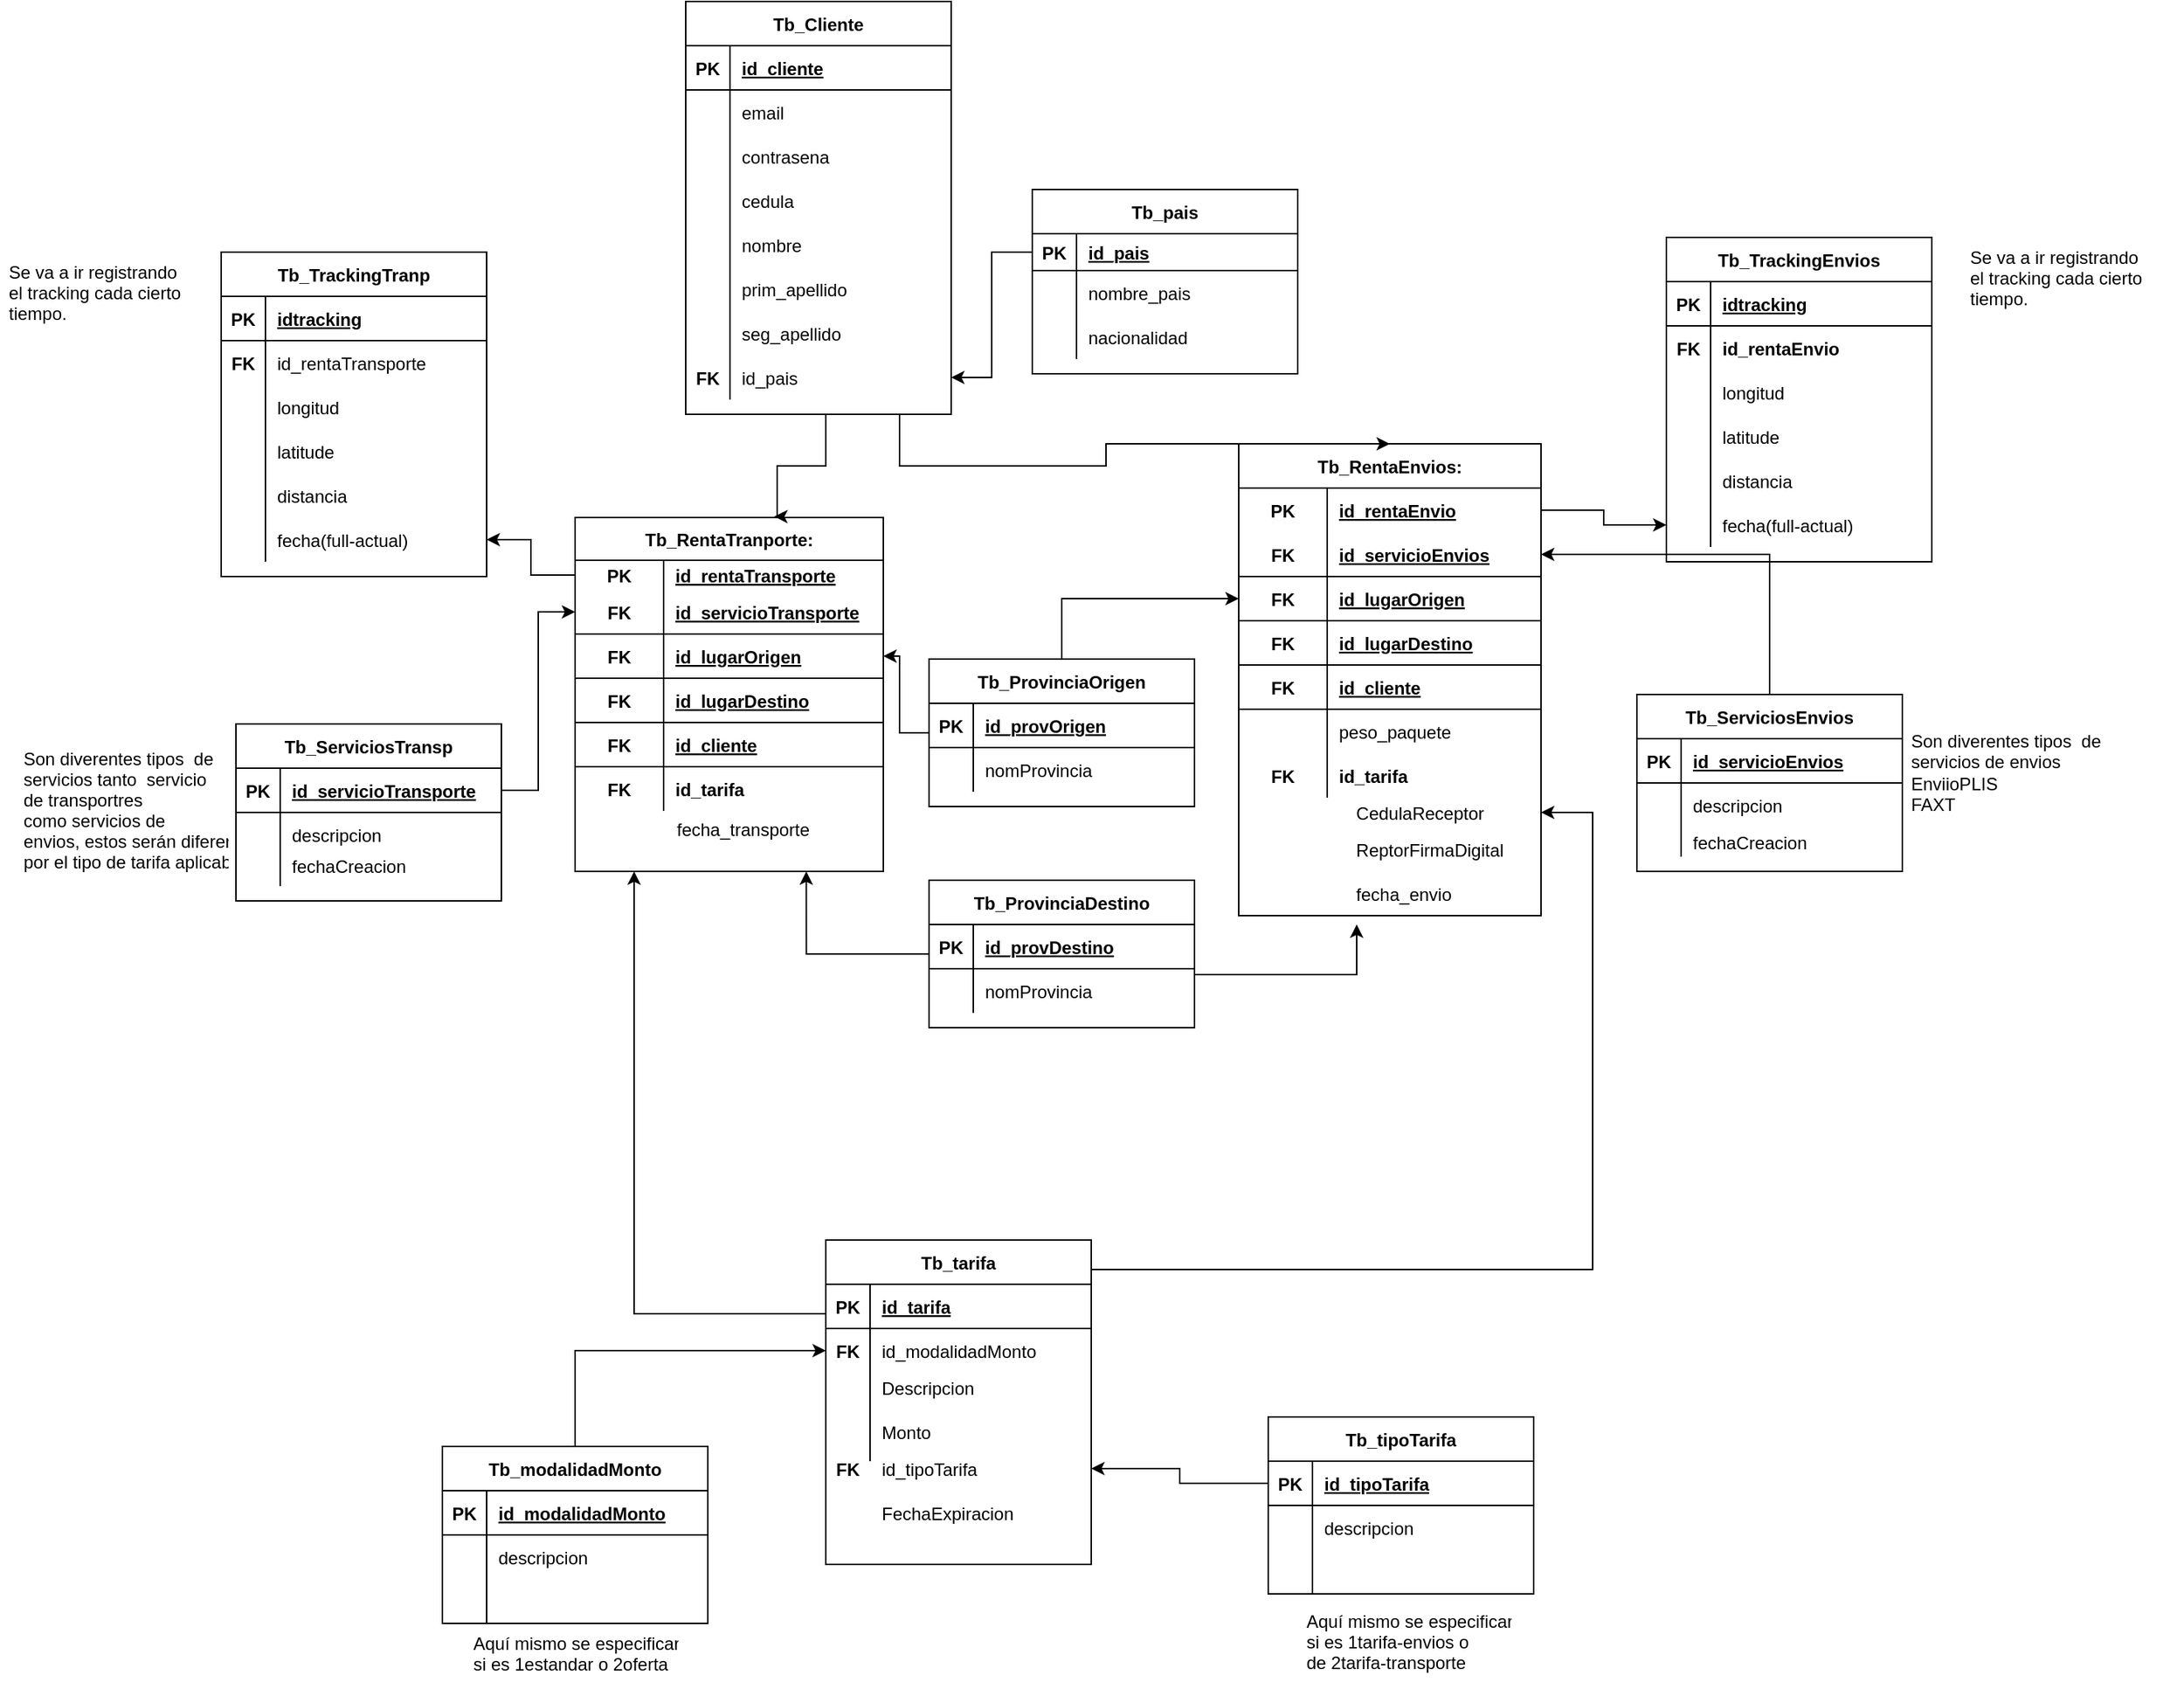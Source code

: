 <mxfile version="14.9.8" type="device"><diagram id="HHxJHU49oSttUnTZwZc1" name="Page-1"><mxGraphModel dx="1447" dy="1850" grid="1" gridSize="10" guides="1" tooltips="1" connect="1" arrows="1" fold="1" page="1" pageScale="1" pageWidth="850" pageHeight="1100" math="0" shadow="0"><root><mxCell id="0"/><mxCell id="1" parent="0"/><mxCell id="8jghWxjbSxmKnwCnWU5s-224" style="edgeStyle=orthogonalEdgeStyle;rounded=0;orthogonalLoop=1;jettySize=auto;html=1;exitX=1;exitY=0;exitDx=0;exitDy=0;entryX=1;entryY=0.5;entryDx=0;entryDy=0;" parent="1" source="8jghWxjbSxmKnwCnWU5s-10" target="g2q1oCi7JxCTPQAP8S9l-28" edge="1"><mxGeometry relative="1" as="geometry"><Array as="points"><mxPoint x="920" y="360"/><mxPoint x="1260" y="360"/><mxPoint x="1260" y="50"/></Array></mxGeometry></mxCell><mxCell id="g2q1oCi7JxCTPQAP8S9l-26" style="edgeStyle=orthogonalEdgeStyle;rounded=0;orthogonalLoop=1;jettySize=auto;html=1;" parent="1" source="8jghWxjbSxmKnwCnWU5s-10" edge="1"><mxGeometry relative="1" as="geometry"><mxPoint x="610" y="90.0" as="targetPoint"/><Array as="points"><mxPoint x="610" y="390"/></Array></mxGeometry></mxCell><mxCell id="8jghWxjbSxmKnwCnWU5s-10" value="Tb_tarifa" style="shape=table;startSize=30;container=1;collapsible=1;childLayout=tableLayout;fixedRows=1;rowLines=0;fontStyle=1;align=center;resizeLast=1;" parent="1" vertex="1"><mxGeometry x="740" y="340" width="180" height="220" as="geometry"><mxRectangle x="520" y="320" width="80" height="30" as="alternateBounds"/></mxGeometry></mxCell><mxCell id="8jghWxjbSxmKnwCnWU5s-11" value="" style="shape=partialRectangle;collapsible=0;dropTarget=0;pointerEvents=0;fillColor=none;top=0;left=0;bottom=1;right=0;points=[[0,0.5],[1,0.5]];portConstraint=eastwest;" parent="8jghWxjbSxmKnwCnWU5s-10" vertex="1"><mxGeometry y="30" width="180" height="30" as="geometry"/></mxCell><mxCell id="8jghWxjbSxmKnwCnWU5s-12" value="PK" style="shape=partialRectangle;connectable=0;fillColor=none;top=0;left=0;bottom=0;right=0;fontStyle=1;overflow=hidden;" parent="8jghWxjbSxmKnwCnWU5s-11" vertex="1"><mxGeometry width="30" height="30" as="geometry"/></mxCell><mxCell id="8jghWxjbSxmKnwCnWU5s-13" value="id_tarifa" style="shape=partialRectangle;connectable=0;fillColor=none;top=0;left=0;bottom=0;right=0;align=left;spacingLeft=6;fontStyle=5;overflow=hidden;" parent="8jghWxjbSxmKnwCnWU5s-11" vertex="1"><mxGeometry x="30" width="150" height="30" as="geometry"/></mxCell><mxCell id="8jghWxjbSxmKnwCnWU5s-14" value="" style="shape=partialRectangle;collapsible=0;dropTarget=0;pointerEvents=0;fillColor=none;top=0;left=0;bottom=0;right=0;points=[[0,0.5],[1,0.5]];portConstraint=eastwest;" parent="8jghWxjbSxmKnwCnWU5s-10" vertex="1"><mxGeometry y="60" width="180" height="30" as="geometry"/></mxCell><mxCell id="8jghWxjbSxmKnwCnWU5s-15" value="FK" style="shape=partialRectangle;connectable=0;fillColor=none;top=0;left=0;bottom=0;right=0;editable=1;overflow=hidden;fontStyle=1" parent="8jghWxjbSxmKnwCnWU5s-14" vertex="1"><mxGeometry width="30" height="30" as="geometry"/></mxCell><mxCell id="8jghWxjbSxmKnwCnWU5s-16" value="id_modalidadMonto" style="shape=partialRectangle;connectable=0;fillColor=none;top=0;left=0;bottom=0;right=0;align=left;spacingLeft=6;overflow=hidden;" parent="8jghWxjbSxmKnwCnWU5s-14" vertex="1"><mxGeometry x="30" width="150" height="30" as="geometry"/></mxCell><mxCell id="8jghWxjbSxmKnwCnWU5s-17" value="" style="shape=partialRectangle;collapsible=0;dropTarget=0;pointerEvents=0;fillColor=none;top=0;left=0;bottom=0;right=0;points=[[0,0.5],[1,0.5]];portConstraint=eastwest;" parent="8jghWxjbSxmKnwCnWU5s-10" vertex="1"><mxGeometry y="90" width="180" height="20" as="geometry"/></mxCell><mxCell id="8jghWxjbSxmKnwCnWU5s-18" value="" style="shape=partialRectangle;connectable=0;fillColor=none;top=0;left=0;bottom=0;right=0;editable=1;overflow=hidden;" parent="8jghWxjbSxmKnwCnWU5s-17" vertex="1"><mxGeometry width="30" height="20" as="geometry"/></mxCell><mxCell id="8jghWxjbSxmKnwCnWU5s-19" value="Descripcion" style="shape=partialRectangle;connectable=0;fillColor=none;top=0;left=0;bottom=0;right=0;align=left;spacingLeft=6;overflow=hidden;" parent="8jghWxjbSxmKnwCnWU5s-17" vertex="1"><mxGeometry x="30" width="150" height="20" as="geometry"/></mxCell><mxCell id="8jghWxjbSxmKnwCnWU5s-20" value="" style="shape=partialRectangle;collapsible=0;dropTarget=0;pointerEvents=0;fillColor=none;top=0;left=0;bottom=0;right=0;points=[[0,0.5],[1,0.5]];portConstraint=eastwest;" parent="8jghWxjbSxmKnwCnWU5s-10" vertex="1"><mxGeometry y="110" width="180" height="40" as="geometry"/></mxCell><mxCell id="8jghWxjbSxmKnwCnWU5s-21" value="" style="shape=partialRectangle;connectable=0;fillColor=none;top=0;left=0;bottom=0;right=0;editable=1;overflow=hidden;" parent="8jghWxjbSxmKnwCnWU5s-20" vertex="1"><mxGeometry width="30" height="40" as="geometry"/></mxCell><mxCell id="8jghWxjbSxmKnwCnWU5s-22" value="Monto" style="shape=partialRectangle;connectable=0;fillColor=none;top=0;left=0;bottom=0;right=0;align=left;spacingLeft=6;overflow=hidden;" parent="8jghWxjbSxmKnwCnWU5s-20" vertex="1"><mxGeometry x="30" width="150" height="40" as="geometry"/></mxCell><mxCell id="8jghWxjbSxmKnwCnWU5s-23" value="Tb_ServiciosTransp" style="shape=table;startSize=30;container=1;collapsible=1;childLayout=tableLayout;fixedRows=1;rowLines=0;fontStyle=1;align=center;resizeLast=1;" parent="1" vertex="1"><mxGeometry x="340" y="-10" width="180" height="120" as="geometry"><mxRectangle x="160" y="120" width="150" height="30" as="alternateBounds"/></mxGeometry></mxCell><mxCell id="8jghWxjbSxmKnwCnWU5s-24" value="" style="shape=partialRectangle;collapsible=0;dropTarget=0;pointerEvents=0;fillColor=none;top=0;left=0;bottom=1;right=0;points=[[0,0.5],[1,0.5]];portConstraint=eastwest;" parent="8jghWxjbSxmKnwCnWU5s-23" vertex="1"><mxGeometry y="30" width="180" height="30" as="geometry"/></mxCell><mxCell id="8jghWxjbSxmKnwCnWU5s-25" value="PK" style="shape=partialRectangle;connectable=0;fillColor=none;top=0;left=0;bottom=0;right=0;fontStyle=1;overflow=hidden;" parent="8jghWxjbSxmKnwCnWU5s-24" vertex="1"><mxGeometry width="30" height="30" as="geometry"/></mxCell><mxCell id="8jghWxjbSxmKnwCnWU5s-26" value="id_servicioTransporte" style="shape=partialRectangle;connectable=0;fillColor=none;top=0;left=0;bottom=0;right=0;align=left;spacingLeft=6;fontStyle=5;overflow=hidden;" parent="8jghWxjbSxmKnwCnWU5s-24" vertex="1"><mxGeometry x="30" width="150" height="30" as="geometry"/></mxCell><mxCell id="8jghWxjbSxmKnwCnWU5s-27" value="" style="shape=partialRectangle;collapsible=0;dropTarget=0;pointerEvents=0;fillColor=none;top=0;left=0;bottom=0;right=0;points=[[0,0.5],[1,0.5]];portConstraint=eastwest;" parent="8jghWxjbSxmKnwCnWU5s-23" vertex="1"><mxGeometry y="60" width="180" height="30" as="geometry"/></mxCell><mxCell id="8jghWxjbSxmKnwCnWU5s-28" value="" style="shape=partialRectangle;connectable=0;fillColor=none;top=0;left=0;bottom=0;right=0;editable=1;overflow=hidden;" parent="8jghWxjbSxmKnwCnWU5s-27" vertex="1"><mxGeometry width="30" height="30" as="geometry"/></mxCell><mxCell id="8jghWxjbSxmKnwCnWU5s-29" value="descripcion" style="shape=partialRectangle;connectable=0;fillColor=none;top=0;left=0;bottom=0;right=0;align=left;spacingLeft=6;overflow=hidden;" parent="8jghWxjbSxmKnwCnWU5s-27" vertex="1"><mxGeometry x="30" width="150" height="30" as="geometry"/></mxCell><mxCell id="8jghWxjbSxmKnwCnWU5s-33" value="" style="shape=partialRectangle;collapsible=0;dropTarget=0;pointerEvents=0;fillColor=none;top=0;left=0;bottom=0;right=0;points=[[0,0.5],[1,0.5]];portConstraint=eastwest;" parent="8jghWxjbSxmKnwCnWU5s-23" vertex="1"><mxGeometry y="90" width="180" height="20" as="geometry"/></mxCell><mxCell id="8jghWxjbSxmKnwCnWU5s-34" value="" style="shape=partialRectangle;connectable=0;fillColor=none;top=0;left=0;bottom=0;right=0;editable=1;overflow=hidden;" parent="8jghWxjbSxmKnwCnWU5s-33" vertex="1"><mxGeometry width="30" height="20" as="geometry"/></mxCell><mxCell id="8jghWxjbSxmKnwCnWU5s-35" value="" style="shape=partialRectangle;connectable=0;fillColor=none;top=0;left=0;bottom=0;right=0;align=left;spacingLeft=6;overflow=hidden;" parent="8jghWxjbSxmKnwCnWU5s-33" vertex="1"><mxGeometry x="30" width="150" height="20" as="geometry"/></mxCell><mxCell id="8jghWxjbSxmKnwCnWU5s-108" style="edgeStyle=orthogonalEdgeStyle;rounded=0;orthogonalLoop=1;jettySize=auto;html=1;" parent="1" source="8jghWxjbSxmKnwCnWU5s-36" target="8jghWxjbSxmKnwCnWU5s-14" edge="1"><mxGeometry relative="1" as="geometry"/></mxCell><mxCell id="8jghWxjbSxmKnwCnWU5s-36" value="Tb_modalidadMonto" style="shape=table;startSize=30;container=1;collapsible=1;childLayout=tableLayout;fixedRows=1;rowLines=0;fontStyle=1;align=center;resizeLast=1;" parent="1" vertex="1"><mxGeometry x="480" y="480" width="180" height="120" as="geometry"><mxRectangle x="260" y="460" width="110" height="30" as="alternateBounds"/></mxGeometry></mxCell><mxCell id="8jghWxjbSxmKnwCnWU5s-37" value="" style="shape=partialRectangle;collapsible=0;dropTarget=0;pointerEvents=0;fillColor=none;top=0;left=0;bottom=1;right=0;points=[[0,0.5],[1,0.5]];portConstraint=eastwest;" parent="8jghWxjbSxmKnwCnWU5s-36" vertex="1"><mxGeometry y="30" width="180" height="30" as="geometry"/></mxCell><mxCell id="8jghWxjbSxmKnwCnWU5s-38" value="PK" style="shape=partialRectangle;connectable=0;fillColor=none;top=0;left=0;bottom=0;right=0;fontStyle=1;overflow=hidden;" parent="8jghWxjbSxmKnwCnWU5s-37" vertex="1"><mxGeometry width="30" height="30" as="geometry"/></mxCell><mxCell id="8jghWxjbSxmKnwCnWU5s-39" value="id_modalidadMonto" style="shape=partialRectangle;connectable=0;fillColor=none;top=0;left=0;bottom=0;right=0;align=left;spacingLeft=6;fontStyle=5;overflow=hidden;" parent="8jghWxjbSxmKnwCnWU5s-37" vertex="1"><mxGeometry x="30" width="150" height="30" as="geometry"/></mxCell><mxCell id="8jghWxjbSxmKnwCnWU5s-40" value="" style="shape=partialRectangle;collapsible=0;dropTarget=0;pointerEvents=0;fillColor=none;top=0;left=0;bottom=0;right=0;points=[[0,0.5],[1,0.5]];portConstraint=eastwest;" parent="8jghWxjbSxmKnwCnWU5s-36" vertex="1"><mxGeometry y="60" width="180" height="30" as="geometry"/></mxCell><mxCell id="8jghWxjbSxmKnwCnWU5s-41" value="" style="shape=partialRectangle;connectable=0;fillColor=none;top=0;left=0;bottom=0;right=0;editable=1;overflow=hidden;" parent="8jghWxjbSxmKnwCnWU5s-40" vertex="1"><mxGeometry width="30" height="30" as="geometry"/></mxCell><mxCell id="8jghWxjbSxmKnwCnWU5s-42" value="descripcion" style="shape=partialRectangle;connectable=0;fillColor=none;top=0;left=0;bottom=0;right=0;align=left;spacingLeft=6;overflow=hidden;" parent="8jghWxjbSxmKnwCnWU5s-40" vertex="1"><mxGeometry x="30" width="150" height="30" as="geometry"/></mxCell><mxCell id="8jghWxjbSxmKnwCnWU5s-43" value="" style="shape=partialRectangle;collapsible=0;dropTarget=0;pointerEvents=0;fillColor=none;top=0;left=0;bottom=0;right=0;points=[[0,0.5],[1,0.5]];portConstraint=eastwest;" parent="8jghWxjbSxmKnwCnWU5s-36" vertex="1"><mxGeometry y="90" width="180" height="30" as="geometry"/></mxCell><mxCell id="8jghWxjbSxmKnwCnWU5s-44" value="" style="shape=partialRectangle;connectable=0;fillColor=none;top=0;left=0;bottom=0;right=0;editable=1;overflow=hidden;" parent="8jghWxjbSxmKnwCnWU5s-43" vertex="1"><mxGeometry width="30" height="30" as="geometry"/></mxCell><mxCell id="8jghWxjbSxmKnwCnWU5s-45" value="" style="shape=partialRectangle;connectable=0;fillColor=none;top=0;left=0;bottom=0;right=0;align=left;spacingLeft=6;overflow=hidden;" parent="8jghWxjbSxmKnwCnWU5s-43" vertex="1"><mxGeometry x="30" width="150" height="30" as="geometry"/></mxCell><mxCell id="8jghWxjbSxmKnwCnWU5s-62" value="Aquí mismo se especificaría &#10;si es 1estandar o 2oferta" style="text;strokeColor=none;fillColor=none;spacingLeft=4;spacingRight=4;overflow=hidden;rotatable=0;points=[[0,0.5],[1,0.5]];portConstraint=eastwest;fontSize=12;" parent="1" vertex="1"><mxGeometry x="495" y="600" width="150" height="50" as="geometry"/></mxCell><mxCell id="8jghWxjbSxmKnwCnWU5s-63" value="Tb_tipoTarifa" style="shape=table;startSize=30;container=1;collapsible=1;childLayout=tableLayout;fixedRows=1;rowLines=0;fontStyle=1;align=center;resizeLast=1;" parent="1" vertex="1"><mxGeometry x="1040" y="460" width="180" height="120" as="geometry"><mxRectangle x="820" y="440" width="140" height="30" as="alternateBounds"/></mxGeometry></mxCell><mxCell id="8jghWxjbSxmKnwCnWU5s-64" value="" style="shape=partialRectangle;collapsible=0;dropTarget=0;pointerEvents=0;fillColor=none;top=0;left=0;bottom=1;right=0;points=[[0,0.5],[1,0.5]];portConstraint=eastwest;" parent="8jghWxjbSxmKnwCnWU5s-63" vertex="1"><mxGeometry y="30" width="180" height="30" as="geometry"/></mxCell><mxCell id="8jghWxjbSxmKnwCnWU5s-65" value="PK" style="shape=partialRectangle;connectable=0;fillColor=none;top=0;left=0;bottom=0;right=0;fontStyle=1;overflow=hidden;" parent="8jghWxjbSxmKnwCnWU5s-64" vertex="1"><mxGeometry width="30" height="30" as="geometry"/></mxCell><mxCell id="8jghWxjbSxmKnwCnWU5s-66" value="id_tipoTarifa" style="shape=partialRectangle;connectable=0;fillColor=none;top=0;left=0;bottom=0;right=0;align=left;spacingLeft=6;fontStyle=5;overflow=hidden;" parent="8jghWxjbSxmKnwCnWU5s-64" vertex="1"><mxGeometry x="30" width="150" height="30" as="geometry"/></mxCell><mxCell id="8jghWxjbSxmKnwCnWU5s-67" value="" style="shape=partialRectangle;collapsible=0;dropTarget=0;pointerEvents=0;fillColor=none;top=0;left=0;bottom=0;right=0;points=[[0,0.5],[1,0.5]];portConstraint=eastwest;" parent="8jghWxjbSxmKnwCnWU5s-63" vertex="1"><mxGeometry y="60" width="180" height="30" as="geometry"/></mxCell><mxCell id="8jghWxjbSxmKnwCnWU5s-68" value="" style="shape=partialRectangle;connectable=0;fillColor=none;top=0;left=0;bottom=0;right=0;editable=1;overflow=hidden;" parent="8jghWxjbSxmKnwCnWU5s-67" vertex="1"><mxGeometry width="30" height="30" as="geometry"/></mxCell><mxCell id="8jghWxjbSxmKnwCnWU5s-69" value="descripcion" style="shape=partialRectangle;connectable=0;fillColor=none;top=0;left=0;bottom=0;right=0;align=left;spacingLeft=6;overflow=hidden;" parent="8jghWxjbSxmKnwCnWU5s-67" vertex="1"><mxGeometry x="30" width="150" height="30" as="geometry"/></mxCell><mxCell id="8jghWxjbSxmKnwCnWU5s-70" value="" style="shape=partialRectangle;collapsible=0;dropTarget=0;pointerEvents=0;fillColor=none;top=0;left=0;bottom=0;right=0;points=[[0,0.5],[1,0.5]];portConstraint=eastwest;" parent="8jghWxjbSxmKnwCnWU5s-63" vertex="1"><mxGeometry y="90" width="180" height="30" as="geometry"/></mxCell><mxCell id="8jghWxjbSxmKnwCnWU5s-71" value="" style="shape=partialRectangle;connectable=0;fillColor=none;top=0;left=0;bottom=0;right=0;editable=1;overflow=hidden;" parent="8jghWxjbSxmKnwCnWU5s-70" vertex="1"><mxGeometry width="30" height="30" as="geometry"/></mxCell><mxCell id="8jghWxjbSxmKnwCnWU5s-72" value="" style="shape=partialRectangle;connectable=0;fillColor=none;top=0;left=0;bottom=0;right=0;align=left;spacingLeft=6;overflow=hidden;" parent="8jghWxjbSxmKnwCnWU5s-70" vertex="1"><mxGeometry x="30" width="150" height="30" as="geometry"/></mxCell><mxCell id="8jghWxjbSxmKnwCnWU5s-76" value="" style="shape=partialRectangle;collapsible=0;dropTarget=0;pointerEvents=0;fillColor=none;top=0;left=0;bottom=0;right=0;points=[[0,0.5],[1,0.5]];portConstraint=eastwest;" parent="1" vertex="1"><mxGeometry x="740" y="510" width="180" height="30" as="geometry"/></mxCell><mxCell id="8jghWxjbSxmKnwCnWU5s-77" value="" style="shape=partialRectangle;connectable=0;fillColor=none;top=0;left=0;bottom=0;right=0;editable=1;overflow=hidden;" parent="8jghWxjbSxmKnwCnWU5s-76" vertex="1"><mxGeometry width="30" height="30" as="geometry"/></mxCell><mxCell id="8jghWxjbSxmKnwCnWU5s-78" value="FechaExpiracion" style="shape=partialRectangle;connectable=0;fillColor=none;top=0;left=0;bottom=0;right=0;align=left;spacingLeft=6;overflow=hidden;" parent="8jghWxjbSxmKnwCnWU5s-76" vertex="1"><mxGeometry x="30" width="150" height="30" as="geometry"/></mxCell><mxCell id="8jghWxjbSxmKnwCnWU5s-79" value="Aquí mismo se especificaría &#10;si es 1tarifa-envios o &#10;de 2tarifa-transporte" style="text;strokeColor=none;fillColor=none;spacingLeft=4;spacingRight=4;overflow=hidden;rotatable=0;points=[[0,0.5],[1,0.5]];portConstraint=eastwest;fontSize=12;" parent="1" vertex="1"><mxGeometry x="1060" y="585" width="150" height="50" as="geometry"/></mxCell><mxCell id="8jghWxjbSxmKnwCnWU5s-80" value="" style="shape=partialRectangle;collapsible=0;dropTarget=0;pointerEvents=0;fillColor=none;top=0;left=0;bottom=0;right=0;points=[[0,0.5],[1,0.5]];portConstraint=eastwest;" parent="1" vertex="1"><mxGeometry x="740" y="480" width="180" height="30" as="geometry"/></mxCell><mxCell id="8jghWxjbSxmKnwCnWU5s-81" value="FK" style="shape=partialRectangle;connectable=0;fillColor=none;top=0;left=0;bottom=0;right=0;editable=1;overflow=hidden;fontStyle=1" parent="8jghWxjbSxmKnwCnWU5s-80" vertex="1"><mxGeometry width="30" height="30" as="geometry"/></mxCell><mxCell id="8jghWxjbSxmKnwCnWU5s-82" value="id_tipoTarifa" style="shape=partialRectangle;connectable=0;fillColor=none;top=0;left=0;bottom=0;right=0;align=left;spacingLeft=6;overflow=hidden;" parent="8jghWxjbSxmKnwCnWU5s-80" vertex="1"><mxGeometry x="30" width="150" height="30" as="geometry"/></mxCell><mxCell id="8jghWxjbSxmKnwCnWU5s-84" value="Son diverentes tipos  de&#10;servicios tanto  servicio&#10;de transportres&#10;como servicios de&#10;envios, estos serán diferenciados&#10;por el tipo de tarifa aplicable " style="text;strokeColor=none;fillColor=none;spacingLeft=4;spacingRight=4;overflow=hidden;rotatable=0;points=[[0,0.5],[1,0.5]];portConstraint=eastwest;fontSize=12;" parent="1" vertex="1"><mxGeometry x="190" width="150" height="115" as="geometry"/></mxCell><mxCell id="8jghWxjbSxmKnwCnWU5s-86" value="Tb_RentaTranporte:" style="shape=table;startSize=29;container=1;collapsible=1;childLayout=tableLayout;fixedRows=1;rowLines=0;fontStyle=1;align=center;resizeLast=1;" parent="1" vertex="1"><mxGeometry x="570" y="-150" width="209" height="240" as="geometry"/></mxCell><mxCell id="8jghWxjbSxmKnwCnWU5s-87" value="" style="shape=partialRectangle;collapsible=0;dropTarget=0;pointerEvents=0;fillColor=none;top=0;left=0;bottom=0;right=0;points=[[0,0.5],[1,0.5]];portConstraint=eastwest;" parent="8jghWxjbSxmKnwCnWU5s-86" vertex="1"><mxGeometry y="29" width="209" height="20" as="geometry"/></mxCell><mxCell id="8jghWxjbSxmKnwCnWU5s-88" value="PK" style="shape=partialRectangle;connectable=0;fillColor=none;top=0;left=0;bottom=0;right=0;fontStyle=1;overflow=hidden;" parent="8jghWxjbSxmKnwCnWU5s-87" vertex="1"><mxGeometry width="60" height="20" as="geometry"/></mxCell><mxCell id="8jghWxjbSxmKnwCnWU5s-89" value="id_rentaTransporte" style="shape=partialRectangle;connectable=0;fillColor=none;top=0;left=0;bottom=0;right=0;align=left;spacingLeft=6;fontStyle=5;overflow=hidden;" parent="8jghWxjbSxmKnwCnWU5s-87" vertex="1"><mxGeometry x="60" width="149" height="20" as="geometry"/></mxCell><mxCell id="8jghWxjbSxmKnwCnWU5s-90" value="" style="shape=partialRectangle;collapsible=0;dropTarget=0;pointerEvents=0;fillColor=none;top=0;left=0;bottom=1;right=0;points=[[0,0.5],[1,0.5]];portConstraint=eastwest;" parent="8jghWxjbSxmKnwCnWU5s-86" vertex="1"><mxGeometry y="49" width="209" height="30" as="geometry"/></mxCell><mxCell id="8jghWxjbSxmKnwCnWU5s-91" value="FK" style="shape=partialRectangle;connectable=0;fillColor=none;top=0;left=0;bottom=0;right=0;fontStyle=1;overflow=hidden;" parent="8jghWxjbSxmKnwCnWU5s-90" vertex="1"><mxGeometry width="60" height="30" as="geometry"/></mxCell><mxCell id="8jghWxjbSxmKnwCnWU5s-92" value="id_servicioTransporte" style="shape=partialRectangle;connectable=0;fillColor=none;top=0;left=0;bottom=0;right=0;align=left;spacingLeft=6;fontStyle=5;overflow=hidden;" parent="8jghWxjbSxmKnwCnWU5s-90" vertex="1"><mxGeometry x="60" width="149" height="30" as="geometry"/></mxCell><mxCell id="8jghWxjbSxmKnwCnWU5s-105" value="" style="shape=partialRectangle;collapsible=0;dropTarget=0;pointerEvents=0;fillColor=none;top=0;left=0;bottom=1;right=0;points=[[0,0.5],[1,0.5]];portConstraint=eastwest;" parent="8jghWxjbSxmKnwCnWU5s-86" vertex="1"><mxGeometry y="79" width="209" height="30" as="geometry"/></mxCell><mxCell id="8jghWxjbSxmKnwCnWU5s-106" value="FK" style="shape=partialRectangle;connectable=0;fillColor=none;top=0;left=0;bottom=0;right=0;fontStyle=1;overflow=hidden;" parent="8jghWxjbSxmKnwCnWU5s-105" vertex="1"><mxGeometry width="60" height="30" as="geometry"/></mxCell><mxCell id="8jghWxjbSxmKnwCnWU5s-107" value="id_lugarOrigen" style="shape=partialRectangle;connectable=0;fillColor=none;top=0;left=0;bottom=0;right=0;align=left;spacingLeft=6;fontStyle=5;overflow=hidden;" parent="8jghWxjbSxmKnwCnWU5s-105" vertex="1"><mxGeometry x="60" width="149" height="30" as="geometry"/></mxCell><mxCell id="8jghWxjbSxmKnwCnWU5s-112" value="" style="shape=partialRectangle;collapsible=0;dropTarget=0;pointerEvents=0;fillColor=none;top=0;left=0;bottom=1;right=0;points=[[0,0.5],[1,0.5]];portConstraint=eastwest;" parent="8jghWxjbSxmKnwCnWU5s-86" vertex="1"><mxGeometry y="109" width="209" height="30" as="geometry"/></mxCell><mxCell id="8jghWxjbSxmKnwCnWU5s-113" value="FK" style="shape=partialRectangle;connectable=0;fillColor=none;top=0;left=0;bottom=0;right=0;fontStyle=1;overflow=hidden;" parent="8jghWxjbSxmKnwCnWU5s-112" vertex="1"><mxGeometry width="60" height="30" as="geometry"/></mxCell><mxCell id="8jghWxjbSxmKnwCnWU5s-114" value="id_lugarDestino" style="shape=partialRectangle;connectable=0;fillColor=none;top=0;left=0;bottom=0;right=0;align=left;spacingLeft=6;fontStyle=5;overflow=hidden;" parent="8jghWxjbSxmKnwCnWU5s-112" vertex="1"><mxGeometry x="60" width="149" height="30" as="geometry"/></mxCell><mxCell id="8jghWxjbSxmKnwCnWU5s-115" value="" style="shape=partialRectangle;collapsible=0;dropTarget=0;pointerEvents=0;fillColor=none;top=0;left=0;bottom=1;right=0;points=[[0,0.5],[1,0.5]];portConstraint=eastwest;" parent="8jghWxjbSxmKnwCnWU5s-86" vertex="1"><mxGeometry y="139" width="209" height="30" as="geometry"/></mxCell><mxCell id="8jghWxjbSxmKnwCnWU5s-116" value="FK" style="shape=partialRectangle;connectable=0;fillColor=none;top=0;left=0;bottom=0;right=0;fontStyle=1;overflow=hidden;" parent="8jghWxjbSxmKnwCnWU5s-115" vertex="1"><mxGeometry width="60" height="30" as="geometry"/></mxCell><mxCell id="8jghWxjbSxmKnwCnWU5s-117" value="id_cliente" style="shape=partialRectangle;connectable=0;fillColor=none;top=0;left=0;bottom=0;right=0;align=left;spacingLeft=6;fontStyle=5;overflow=hidden;" parent="8jghWxjbSxmKnwCnWU5s-115" vertex="1"><mxGeometry x="60" width="149" height="30" as="geometry"/></mxCell><mxCell id="8jghWxjbSxmKnwCnWU5s-93" value="" style="shape=partialRectangle;collapsible=0;dropTarget=0;pointerEvents=0;fillColor=none;top=0;left=0;bottom=0;right=0;points=[[0,0.5],[1,0.5]];portConstraint=eastwest;" parent="8jghWxjbSxmKnwCnWU5s-86" vertex="1"><mxGeometry y="169" width="209" height="30" as="geometry"/></mxCell><mxCell id="8jghWxjbSxmKnwCnWU5s-94" value="FK" style="shape=partialRectangle;connectable=0;fillColor=none;top=0;left=0;bottom=0;right=0;editable=1;overflow=hidden;fontStyle=1" parent="8jghWxjbSxmKnwCnWU5s-93" vertex="1"><mxGeometry width="60" height="30" as="geometry"/></mxCell><mxCell id="8jghWxjbSxmKnwCnWU5s-95" value="id_tarifa" style="shape=partialRectangle;connectable=0;fillColor=none;top=0;left=0;bottom=0;right=0;align=left;spacingLeft=6;overflow=hidden;fontStyle=1" parent="8jghWxjbSxmKnwCnWU5s-93" vertex="1"><mxGeometry x="60" width="149" height="30" as="geometry"/></mxCell><mxCell id="8jghWxjbSxmKnwCnWU5s-109" style="edgeStyle=orthogonalEdgeStyle;rounded=0;orthogonalLoop=1;jettySize=auto;html=1;" parent="1" source="8jghWxjbSxmKnwCnWU5s-64" target="8jghWxjbSxmKnwCnWU5s-80" edge="1"><mxGeometry relative="1" as="geometry"><Array as="points"><mxPoint x="980" y="505"/><mxPoint x="980" y="495"/></Array></mxGeometry></mxCell><mxCell id="8jghWxjbSxmKnwCnWU5s-111" style="edgeStyle=orthogonalEdgeStyle;rounded=0;orthogonalLoop=1;jettySize=auto;html=1;entryX=0;entryY=0.5;entryDx=0;entryDy=0;" parent="1" source="8jghWxjbSxmKnwCnWU5s-24" target="8jghWxjbSxmKnwCnWU5s-90" edge="1"><mxGeometry relative="1" as="geometry"/></mxCell><mxCell id="8jghWxjbSxmKnwCnWU5s-118" value="Tb_RentaEnvios:" style="shape=table;startSize=30;container=1;collapsible=1;childLayout=tableLayout;fixedRows=1;rowLines=0;fontStyle=1;align=center;resizeLast=1;" parent="1" vertex="1"><mxGeometry x="1020" y="-200" width="205" height="320" as="geometry"/></mxCell><mxCell id="8jghWxjbSxmKnwCnWU5s-119" value="" style="shape=partialRectangle;collapsible=0;dropTarget=0;pointerEvents=0;fillColor=none;top=0;left=0;bottom=0;right=0;points=[[0,0.5],[1,0.5]];portConstraint=eastwest;" parent="8jghWxjbSxmKnwCnWU5s-118" vertex="1"><mxGeometry y="30" width="205" height="30" as="geometry"/></mxCell><mxCell id="8jghWxjbSxmKnwCnWU5s-120" value="PK" style="shape=partialRectangle;connectable=0;fillColor=none;top=0;left=0;bottom=0;right=0;fontStyle=1;overflow=hidden;" parent="8jghWxjbSxmKnwCnWU5s-119" vertex="1"><mxGeometry width="60" height="30" as="geometry"/></mxCell><mxCell id="8jghWxjbSxmKnwCnWU5s-121" value="id_rentaEnvio" style="shape=partialRectangle;connectable=0;fillColor=none;top=0;left=0;bottom=0;right=0;align=left;spacingLeft=6;fontStyle=5;overflow=hidden;" parent="8jghWxjbSxmKnwCnWU5s-119" vertex="1"><mxGeometry x="60" width="145" height="30" as="geometry"/></mxCell><mxCell id="8jghWxjbSxmKnwCnWU5s-122" value="" style="shape=partialRectangle;collapsible=0;dropTarget=0;pointerEvents=0;fillColor=none;top=0;left=0;bottom=1;right=0;points=[[0,0.5],[1,0.5]];portConstraint=eastwest;" parent="8jghWxjbSxmKnwCnWU5s-118" vertex="1"><mxGeometry y="60" width="205" height="30" as="geometry"/></mxCell><mxCell id="8jghWxjbSxmKnwCnWU5s-123" value="FK" style="shape=partialRectangle;connectable=0;fillColor=none;top=0;left=0;bottom=0;right=0;fontStyle=1;overflow=hidden;" parent="8jghWxjbSxmKnwCnWU5s-122" vertex="1"><mxGeometry width="60" height="30" as="geometry"/></mxCell><mxCell id="8jghWxjbSxmKnwCnWU5s-124" value="id_servicioEnvios" style="shape=partialRectangle;connectable=0;fillColor=none;top=0;left=0;bottom=0;right=0;align=left;spacingLeft=6;fontStyle=5;overflow=hidden;" parent="8jghWxjbSxmKnwCnWU5s-122" vertex="1"><mxGeometry x="60" width="145" height="30" as="geometry"/></mxCell><mxCell id="8jghWxjbSxmKnwCnWU5s-125" value="" style="shape=partialRectangle;collapsible=0;dropTarget=0;pointerEvents=0;fillColor=none;top=0;left=0;bottom=1;right=0;points=[[0,0.5],[1,0.5]];portConstraint=eastwest;" parent="8jghWxjbSxmKnwCnWU5s-118" vertex="1"><mxGeometry y="90" width="205" height="30" as="geometry"/></mxCell><mxCell id="8jghWxjbSxmKnwCnWU5s-126" value="FK" style="shape=partialRectangle;connectable=0;fillColor=none;top=0;left=0;bottom=0;right=0;fontStyle=1;overflow=hidden;" parent="8jghWxjbSxmKnwCnWU5s-125" vertex="1"><mxGeometry width="60" height="30" as="geometry"/></mxCell><mxCell id="8jghWxjbSxmKnwCnWU5s-127" value="id_lugarOrigen" style="shape=partialRectangle;connectable=0;fillColor=none;top=0;left=0;bottom=0;right=0;align=left;spacingLeft=6;fontStyle=5;overflow=hidden;" parent="8jghWxjbSxmKnwCnWU5s-125" vertex="1"><mxGeometry x="60" width="145" height="30" as="geometry"/></mxCell><mxCell id="8jghWxjbSxmKnwCnWU5s-128" value="" style="shape=partialRectangle;collapsible=0;dropTarget=0;pointerEvents=0;fillColor=none;top=0;left=0;bottom=1;right=0;points=[[0,0.5],[1,0.5]];portConstraint=eastwest;" parent="8jghWxjbSxmKnwCnWU5s-118" vertex="1"><mxGeometry y="120" width="205" height="30" as="geometry"/></mxCell><mxCell id="8jghWxjbSxmKnwCnWU5s-129" value="FK" style="shape=partialRectangle;connectable=0;fillColor=none;top=0;left=0;bottom=0;right=0;fontStyle=1;overflow=hidden;" parent="8jghWxjbSxmKnwCnWU5s-128" vertex="1"><mxGeometry width="60" height="30" as="geometry"/></mxCell><mxCell id="8jghWxjbSxmKnwCnWU5s-130" value="id_lugarDestino" style="shape=partialRectangle;connectable=0;fillColor=none;top=0;left=0;bottom=0;right=0;align=left;spacingLeft=6;fontStyle=5;overflow=hidden;" parent="8jghWxjbSxmKnwCnWU5s-128" vertex="1"><mxGeometry x="60" width="145" height="30" as="geometry"/></mxCell><mxCell id="8jghWxjbSxmKnwCnWU5s-131" value="" style="shape=partialRectangle;collapsible=0;dropTarget=0;pointerEvents=0;fillColor=none;top=0;left=0;bottom=1;right=0;points=[[0,0.5],[1,0.5]];portConstraint=eastwest;" parent="8jghWxjbSxmKnwCnWU5s-118" vertex="1"><mxGeometry y="150" width="205" height="30" as="geometry"/></mxCell><mxCell id="8jghWxjbSxmKnwCnWU5s-132" value="FK" style="shape=partialRectangle;connectable=0;fillColor=none;top=0;left=0;bottom=0;right=0;fontStyle=1;overflow=hidden;" parent="8jghWxjbSxmKnwCnWU5s-131" vertex="1"><mxGeometry width="60" height="30" as="geometry"/></mxCell><mxCell id="8jghWxjbSxmKnwCnWU5s-133" value="id_cliente" style="shape=partialRectangle;connectable=0;fillColor=none;top=0;left=0;bottom=0;right=0;align=left;spacingLeft=6;fontStyle=5;overflow=hidden;" parent="8jghWxjbSxmKnwCnWU5s-131" vertex="1"><mxGeometry x="60" width="145" height="30" as="geometry"/></mxCell><mxCell id="8jghWxjbSxmKnwCnWU5s-134" value="" style="shape=partialRectangle;collapsible=0;dropTarget=0;pointerEvents=0;fillColor=none;top=0;left=0;bottom=0;right=0;points=[[0,0.5],[1,0.5]];portConstraint=eastwest;" parent="8jghWxjbSxmKnwCnWU5s-118" vertex="1"><mxGeometry y="180" width="205" height="30" as="geometry"/></mxCell><mxCell id="8jghWxjbSxmKnwCnWU5s-135" value="" style="shape=partialRectangle;connectable=0;fillColor=none;top=0;left=0;bottom=0;right=0;editable=1;overflow=hidden;" parent="8jghWxjbSxmKnwCnWU5s-134" vertex="1"><mxGeometry width="60" height="30" as="geometry"/></mxCell><mxCell id="8jghWxjbSxmKnwCnWU5s-136" value="peso_paquete" style="shape=partialRectangle;connectable=0;fillColor=none;top=0;left=0;bottom=0;right=0;align=left;spacingLeft=6;overflow=hidden;" parent="8jghWxjbSxmKnwCnWU5s-134" vertex="1"><mxGeometry x="60" width="145" height="30" as="geometry"/></mxCell><mxCell id="8jghWxjbSxmKnwCnWU5s-137" value="" style="shape=partialRectangle;collapsible=0;dropTarget=0;pointerEvents=0;fillColor=none;top=0;left=0;bottom=0;right=0;points=[[0,0.5],[1,0.5]];portConstraint=eastwest;" parent="8jghWxjbSxmKnwCnWU5s-118" vertex="1"><mxGeometry y="210" width="205" height="30" as="geometry"/></mxCell><mxCell id="8jghWxjbSxmKnwCnWU5s-138" value="FK" style="shape=partialRectangle;connectable=0;fillColor=none;top=0;left=0;bottom=0;right=0;editable=1;overflow=hidden;fontStyle=1" parent="8jghWxjbSxmKnwCnWU5s-137" vertex="1"><mxGeometry width="60" height="30" as="geometry"/></mxCell><mxCell id="8jghWxjbSxmKnwCnWU5s-139" value="id_tarifa" style="shape=partialRectangle;connectable=0;fillColor=none;top=0;left=0;bottom=0;right=0;align=left;spacingLeft=6;overflow=hidden;fontStyle=1" parent="8jghWxjbSxmKnwCnWU5s-137" vertex="1"><mxGeometry x="60" width="145" height="30" as="geometry"/></mxCell><mxCell id="8jghWxjbSxmKnwCnWU5s-156" style="edgeStyle=orthogonalEdgeStyle;rounded=0;orthogonalLoop=1;jettySize=auto;html=1;" parent="1" source="8jghWxjbSxmKnwCnWU5s-142" target="8jghWxjbSxmKnwCnWU5s-122" edge="1"><mxGeometry relative="1" as="geometry"/></mxCell><mxCell id="8jghWxjbSxmKnwCnWU5s-142" value="Tb_ServiciosEnvios" style="shape=table;startSize=30;container=1;collapsible=1;childLayout=tableLayout;fixedRows=1;rowLines=0;fontStyle=1;align=center;resizeLast=1;" parent="1" vertex="1"><mxGeometry x="1290" y="-30" width="180" height="120" as="geometry"/></mxCell><mxCell id="8jghWxjbSxmKnwCnWU5s-143" value="" style="shape=partialRectangle;collapsible=0;dropTarget=0;pointerEvents=0;fillColor=none;top=0;left=0;bottom=1;right=0;points=[[0,0.5],[1,0.5]];portConstraint=eastwest;" parent="8jghWxjbSxmKnwCnWU5s-142" vertex="1"><mxGeometry y="30" width="180" height="30" as="geometry"/></mxCell><mxCell id="8jghWxjbSxmKnwCnWU5s-144" value="PK" style="shape=partialRectangle;connectable=0;fillColor=none;top=0;left=0;bottom=0;right=0;fontStyle=1;overflow=hidden;" parent="8jghWxjbSxmKnwCnWU5s-143" vertex="1"><mxGeometry width="30" height="30" as="geometry"/></mxCell><mxCell id="8jghWxjbSxmKnwCnWU5s-145" value="id_servicioEnvios" style="shape=partialRectangle;connectable=0;fillColor=none;top=0;left=0;bottom=0;right=0;align=left;spacingLeft=6;fontStyle=5;overflow=hidden;" parent="8jghWxjbSxmKnwCnWU5s-143" vertex="1"><mxGeometry x="30" width="150" height="30" as="geometry"/></mxCell><mxCell id="8jghWxjbSxmKnwCnWU5s-146" value="" style="shape=partialRectangle;collapsible=0;dropTarget=0;pointerEvents=0;fillColor=none;top=0;left=0;bottom=0;right=0;points=[[0,0.5],[1,0.5]];portConstraint=eastwest;" parent="8jghWxjbSxmKnwCnWU5s-142" vertex="1"><mxGeometry y="60" width="180" height="30" as="geometry"/></mxCell><mxCell id="8jghWxjbSxmKnwCnWU5s-147" value="" style="shape=partialRectangle;connectable=0;fillColor=none;top=0;left=0;bottom=0;right=0;editable=1;overflow=hidden;" parent="8jghWxjbSxmKnwCnWU5s-146" vertex="1"><mxGeometry width="30" height="30" as="geometry"/></mxCell><mxCell id="8jghWxjbSxmKnwCnWU5s-148" value="descripcion" style="shape=partialRectangle;connectable=0;fillColor=none;top=0;left=0;bottom=0;right=0;align=left;spacingLeft=6;overflow=hidden;" parent="8jghWxjbSxmKnwCnWU5s-146" vertex="1"><mxGeometry x="30" width="150" height="30" as="geometry"/></mxCell><mxCell id="8jghWxjbSxmKnwCnWU5s-152" value="" style="shape=partialRectangle;collapsible=0;dropTarget=0;pointerEvents=0;fillColor=none;top=0;left=0;bottom=0;right=0;points=[[0,0.5],[1,0.5]];portConstraint=eastwest;" parent="8jghWxjbSxmKnwCnWU5s-142" vertex="1"><mxGeometry y="90" width="180" height="20" as="geometry"/></mxCell><mxCell id="8jghWxjbSxmKnwCnWU5s-153" value="" style="shape=partialRectangle;connectable=0;fillColor=none;top=0;left=0;bottom=0;right=0;editable=1;overflow=hidden;" parent="8jghWxjbSxmKnwCnWU5s-152" vertex="1"><mxGeometry width="30" height="20" as="geometry"/></mxCell><mxCell id="8jghWxjbSxmKnwCnWU5s-154" value="fechaCreacion" style="shape=partialRectangle;connectable=0;fillColor=none;top=0;left=0;bottom=0;right=0;align=left;spacingLeft=6;overflow=hidden;" parent="8jghWxjbSxmKnwCnWU5s-152" vertex="1"><mxGeometry x="30" width="150" height="20" as="geometry"/></mxCell><mxCell id="8jghWxjbSxmKnwCnWU5s-157" value="Tb_TrackingTranp" style="shape=table;startSize=30;container=1;collapsible=1;childLayout=tableLayout;fixedRows=1;rowLines=0;fontStyle=1;align=center;resizeLast=1;" parent="1" vertex="1"><mxGeometry x="330" y="-330" width="180" height="220" as="geometry"/></mxCell><mxCell id="8jghWxjbSxmKnwCnWU5s-158" value="" style="shape=partialRectangle;collapsible=0;dropTarget=0;pointerEvents=0;fillColor=none;top=0;left=0;bottom=1;right=0;points=[[0,0.5],[1,0.5]];portConstraint=eastwest;" parent="8jghWxjbSxmKnwCnWU5s-157" vertex="1"><mxGeometry y="30" width="180" height="30" as="geometry"/></mxCell><mxCell id="8jghWxjbSxmKnwCnWU5s-159" value="PK" style="shape=partialRectangle;connectable=0;fillColor=none;top=0;left=0;bottom=0;right=0;fontStyle=1;overflow=hidden;" parent="8jghWxjbSxmKnwCnWU5s-158" vertex="1"><mxGeometry width="30" height="30" as="geometry"/></mxCell><mxCell id="8jghWxjbSxmKnwCnWU5s-160" value="idtracking" style="shape=partialRectangle;connectable=0;fillColor=none;top=0;left=0;bottom=0;right=0;align=left;spacingLeft=6;fontStyle=5;overflow=hidden;" parent="8jghWxjbSxmKnwCnWU5s-158" vertex="1"><mxGeometry x="30" width="150" height="30" as="geometry"/></mxCell><mxCell id="8jghWxjbSxmKnwCnWU5s-161" value="" style="shape=partialRectangle;collapsible=0;dropTarget=0;pointerEvents=0;fillColor=none;top=0;left=0;bottom=0;right=0;points=[[0,0.5],[1,0.5]];portConstraint=eastwest;" parent="8jghWxjbSxmKnwCnWU5s-157" vertex="1"><mxGeometry y="60" width="180" height="30" as="geometry"/></mxCell><mxCell id="8jghWxjbSxmKnwCnWU5s-162" value="FK" style="shape=partialRectangle;connectable=0;fillColor=none;top=0;left=0;bottom=0;right=0;editable=1;overflow=hidden;fontStyle=1" parent="8jghWxjbSxmKnwCnWU5s-161" vertex="1"><mxGeometry width="30" height="30" as="geometry"/></mxCell><mxCell id="8jghWxjbSxmKnwCnWU5s-163" value="id_rentaTransporte" style="shape=partialRectangle;connectable=0;fillColor=none;top=0;left=0;bottom=0;right=0;align=left;spacingLeft=6;overflow=hidden;" parent="8jghWxjbSxmKnwCnWU5s-161" vertex="1"><mxGeometry x="30" width="150" height="30" as="geometry"/></mxCell><mxCell id="8jghWxjbSxmKnwCnWU5s-164" value="" style="shape=partialRectangle;collapsible=0;dropTarget=0;pointerEvents=0;fillColor=none;top=0;left=0;bottom=0;right=0;points=[[0,0.5],[1,0.5]];portConstraint=eastwest;" parent="8jghWxjbSxmKnwCnWU5s-157" vertex="1"><mxGeometry y="90" width="180" height="30" as="geometry"/></mxCell><mxCell id="8jghWxjbSxmKnwCnWU5s-165" value="" style="shape=partialRectangle;connectable=0;fillColor=none;top=0;left=0;bottom=0;right=0;editable=1;overflow=hidden;" parent="8jghWxjbSxmKnwCnWU5s-164" vertex="1"><mxGeometry width="30" height="30" as="geometry"/></mxCell><mxCell id="8jghWxjbSxmKnwCnWU5s-166" value="longitud" style="shape=partialRectangle;connectable=0;fillColor=none;top=0;left=0;bottom=0;right=0;align=left;spacingLeft=6;overflow=hidden;" parent="8jghWxjbSxmKnwCnWU5s-164" vertex="1"><mxGeometry x="30" width="150" height="30" as="geometry"/></mxCell><mxCell id="8jghWxjbSxmKnwCnWU5s-167" value="" style="shape=partialRectangle;collapsible=0;dropTarget=0;pointerEvents=0;fillColor=none;top=0;left=0;bottom=0;right=0;points=[[0,0.5],[1,0.5]];portConstraint=eastwest;" parent="8jghWxjbSxmKnwCnWU5s-157" vertex="1"><mxGeometry y="120" width="180" height="30" as="geometry"/></mxCell><mxCell id="8jghWxjbSxmKnwCnWU5s-168" value="" style="shape=partialRectangle;connectable=0;fillColor=none;top=0;left=0;bottom=0;right=0;editable=1;overflow=hidden;" parent="8jghWxjbSxmKnwCnWU5s-167" vertex="1"><mxGeometry width="30" height="30" as="geometry"/></mxCell><mxCell id="8jghWxjbSxmKnwCnWU5s-169" value="latitude" style="shape=partialRectangle;connectable=0;fillColor=none;top=0;left=0;bottom=0;right=0;align=left;spacingLeft=6;overflow=hidden;" parent="8jghWxjbSxmKnwCnWU5s-167" vertex="1"><mxGeometry x="30" width="150" height="30" as="geometry"/></mxCell><mxCell id="8jghWxjbSxmKnwCnWU5s-171" value="" style="shape=partialRectangle;collapsible=0;dropTarget=0;pointerEvents=0;fillColor=none;top=0;left=0;bottom=0;right=0;points=[[0,0.5],[1,0.5]];portConstraint=eastwest;" parent="8jghWxjbSxmKnwCnWU5s-157" vertex="1"><mxGeometry y="150" width="180" height="30" as="geometry"/></mxCell><mxCell id="8jghWxjbSxmKnwCnWU5s-172" value="" style="shape=partialRectangle;connectable=0;fillColor=none;top=0;left=0;bottom=0;right=0;editable=1;overflow=hidden;" parent="8jghWxjbSxmKnwCnWU5s-171" vertex="1"><mxGeometry width="30" height="30" as="geometry"/></mxCell><mxCell id="8jghWxjbSxmKnwCnWU5s-173" value="distancia" style="shape=partialRectangle;connectable=0;fillColor=none;top=0;left=0;bottom=0;right=0;align=left;spacingLeft=6;overflow=hidden;" parent="8jghWxjbSxmKnwCnWU5s-171" vertex="1"><mxGeometry x="30" width="150" height="30" as="geometry"/></mxCell><mxCell id="8jghWxjbSxmKnwCnWU5s-174" value="" style="shape=partialRectangle;collapsible=0;dropTarget=0;pointerEvents=0;fillColor=none;top=0;left=0;bottom=0;right=0;points=[[0,0.5],[1,0.5]];portConstraint=eastwest;" parent="8jghWxjbSxmKnwCnWU5s-157" vertex="1"><mxGeometry y="180" width="180" height="30" as="geometry"/></mxCell><mxCell id="8jghWxjbSxmKnwCnWU5s-175" value="" style="shape=partialRectangle;connectable=0;fillColor=none;top=0;left=0;bottom=0;right=0;editable=1;overflow=hidden;" parent="8jghWxjbSxmKnwCnWU5s-174" vertex="1"><mxGeometry width="30" height="30" as="geometry"/></mxCell><mxCell id="8jghWxjbSxmKnwCnWU5s-176" value="fecha(full-actual)" style="shape=partialRectangle;connectable=0;fillColor=none;top=0;left=0;bottom=0;right=0;align=left;spacingLeft=6;overflow=hidden;" parent="8jghWxjbSxmKnwCnWU5s-174" vertex="1"><mxGeometry x="30" width="150" height="30" as="geometry"/></mxCell><mxCell id="8jghWxjbSxmKnwCnWU5s-196" value="" style="shape=partialRectangle;collapsible=0;dropTarget=0;pointerEvents=0;fillColor=none;top=0;left=0;bottom=0;right=0;points=[[0,0.5],[1,0.5]];portConstraint=eastwest;" parent="1" vertex="1"><mxGeometry x="1025" y="60" width="200" height="30" as="geometry"/></mxCell><mxCell id="8jghWxjbSxmKnwCnWU5s-197" value="" style="shape=partialRectangle;connectable=0;fillColor=none;top=0;left=0;bottom=0;right=0;editable=1;overflow=hidden;" parent="8jghWxjbSxmKnwCnWU5s-196" vertex="1"><mxGeometry width="66.667" height="30" as="geometry"/></mxCell><mxCell id="8jghWxjbSxmKnwCnWU5s-198" value="ReptorFirmaDigital" style="shape=partialRectangle;connectable=0;fillColor=none;top=0;left=0;bottom=0;right=0;align=left;spacingLeft=6;overflow=hidden;" parent="8jghWxjbSxmKnwCnWU5s-196" vertex="1"><mxGeometry x="66.667" width="133.333" height="30" as="geometry"/></mxCell><mxCell id="8jghWxjbSxmKnwCnWU5s-206" value="Se va a ir registrando &#10;el tracking cada cierto&#10;tiempo." style="text;strokeColor=none;fillColor=none;spacingLeft=4;spacingRight=4;overflow=hidden;rotatable=0;points=[[0,0.5],[1,0.5]];portConstraint=eastwest;fontSize=12;" parent="1" vertex="1"><mxGeometry x="180" y="-330" width="150" height="60" as="geometry"/></mxCell><mxCell id="MydDMFG7MplFU1SB_jSd-9" style="edgeStyle=orthogonalEdgeStyle;rounded=0;orthogonalLoop=1;jettySize=auto;html=1;entryX=0;entryY=0.5;entryDx=0;entryDy=0;" edge="1" parent="1" source="8jghWxjbSxmKnwCnWU5s-207" target="8jghWxjbSxmKnwCnWU5s-125"><mxGeometry relative="1" as="geometry"/></mxCell><mxCell id="MydDMFG7MplFU1SB_jSd-10" style="edgeStyle=orthogonalEdgeStyle;rounded=0;orthogonalLoop=1;jettySize=auto;html=1;entryX=1;entryY=0.5;entryDx=0;entryDy=0;" edge="1" parent="1" source="8jghWxjbSxmKnwCnWU5s-207" target="8jghWxjbSxmKnwCnWU5s-105"><mxGeometry relative="1" as="geometry"/></mxCell><mxCell id="8jghWxjbSxmKnwCnWU5s-207" value="Tb_ProvinciaOrigen" style="shape=table;startSize=30;container=1;collapsible=1;childLayout=tableLayout;fixedRows=1;rowLines=0;fontStyle=1;align=center;resizeLast=1;" parent="1" vertex="1"><mxGeometry x="810" y="-54" width="180" height="100" as="geometry"/></mxCell><mxCell id="8jghWxjbSxmKnwCnWU5s-208" value="" style="shape=partialRectangle;collapsible=0;dropTarget=0;pointerEvents=0;fillColor=none;top=0;left=0;bottom=1;right=0;points=[[0,0.5],[1,0.5]];portConstraint=eastwest;" parent="8jghWxjbSxmKnwCnWU5s-207" vertex="1"><mxGeometry y="30" width="180" height="30" as="geometry"/></mxCell><mxCell id="8jghWxjbSxmKnwCnWU5s-209" value="PK" style="shape=partialRectangle;connectable=0;fillColor=none;top=0;left=0;bottom=0;right=0;fontStyle=1;overflow=hidden;" parent="8jghWxjbSxmKnwCnWU5s-208" vertex="1"><mxGeometry width="30" height="30" as="geometry"/></mxCell><mxCell id="8jghWxjbSxmKnwCnWU5s-210" value="id_provOrigen" style="shape=partialRectangle;connectable=0;fillColor=none;top=0;left=0;bottom=0;right=0;align=left;spacingLeft=6;fontStyle=5;overflow=hidden;" parent="8jghWxjbSxmKnwCnWU5s-208" vertex="1"><mxGeometry x="30" width="150" height="30" as="geometry"/></mxCell><mxCell id="8jghWxjbSxmKnwCnWU5s-211" value="" style="shape=partialRectangle;collapsible=0;dropTarget=0;pointerEvents=0;fillColor=none;top=0;left=0;bottom=0;right=0;points=[[0,0.5],[1,0.5]];portConstraint=eastwest;" parent="8jghWxjbSxmKnwCnWU5s-207" vertex="1"><mxGeometry y="60" width="180" height="30" as="geometry"/></mxCell><mxCell id="8jghWxjbSxmKnwCnWU5s-212" value="" style="shape=partialRectangle;connectable=0;fillColor=none;top=0;left=0;bottom=0;right=0;editable=1;overflow=hidden;" parent="8jghWxjbSxmKnwCnWU5s-211" vertex="1"><mxGeometry width="30" height="30" as="geometry"/></mxCell><mxCell id="8jghWxjbSxmKnwCnWU5s-213" value="nomProvincia" style="shape=partialRectangle;connectable=0;fillColor=none;top=0;left=0;bottom=0;right=0;align=left;spacingLeft=6;overflow=hidden;" parent="8jghWxjbSxmKnwCnWU5s-211" vertex="1"><mxGeometry x="30" width="150" height="30" as="geometry"/></mxCell><mxCell id="8jghWxjbSxmKnwCnWU5s-346" style="edgeStyle=orthogonalEdgeStyle;rounded=0;orthogonalLoop=1;jettySize=auto;html=1;exitX=0.5;exitY=1;exitDx=0;exitDy=0;entryX=0.646;entryY=-0.003;entryDx=0;entryDy=0;entryPerimeter=0;" parent="1" source="8jghWxjbSxmKnwCnWU5s-240" target="8jghWxjbSxmKnwCnWU5s-86" edge="1"><mxGeometry relative="1" as="geometry"><Array as="points"><mxPoint x="740" y="-220"/><mxPoint x="740" y="-185"/><mxPoint x="707" y="-185"/></Array></mxGeometry></mxCell><mxCell id="8jghWxjbSxmKnwCnWU5s-347" style="edgeStyle=orthogonalEdgeStyle;rounded=0;orthogonalLoop=1;jettySize=auto;html=1;exitX=1;exitY=1;exitDx=0;exitDy=0;entryX=0.5;entryY=0;entryDx=0;entryDy=0;" parent="1" source="8jghWxjbSxmKnwCnWU5s-240" target="8jghWxjbSxmKnwCnWU5s-118" edge="1"><mxGeometry relative="1" as="geometry"><Array as="points"><mxPoint x="790" y="-220"/><mxPoint x="790" y="-185"/><mxPoint x="930" y="-185"/></Array></mxGeometry></mxCell><mxCell id="8jghWxjbSxmKnwCnWU5s-240" value="Tb_Cliente" style="shape=table;startSize=30;container=1;collapsible=1;childLayout=tableLayout;fixedRows=1;rowLines=0;fontStyle=1;align=center;resizeLast=1;" parent="1" vertex="1"><mxGeometry x="645" y="-500" width="180" height="280" as="geometry"/></mxCell><mxCell id="8jghWxjbSxmKnwCnWU5s-241" value="" style="shape=partialRectangle;collapsible=0;dropTarget=0;pointerEvents=0;fillColor=none;top=0;left=0;bottom=1;right=0;points=[[0,0.5],[1,0.5]];portConstraint=eastwest;" parent="8jghWxjbSxmKnwCnWU5s-240" vertex="1"><mxGeometry y="30" width="180" height="30" as="geometry"/></mxCell><mxCell id="8jghWxjbSxmKnwCnWU5s-242" value="PK" style="shape=partialRectangle;connectable=0;fillColor=none;top=0;left=0;bottom=0;right=0;fontStyle=1;overflow=hidden;" parent="8jghWxjbSxmKnwCnWU5s-241" vertex="1"><mxGeometry width="30" height="30" as="geometry"/></mxCell><mxCell id="8jghWxjbSxmKnwCnWU5s-243" value="id_cliente" style="shape=partialRectangle;connectable=0;fillColor=none;top=0;left=0;bottom=0;right=0;align=left;spacingLeft=6;fontStyle=5;overflow=hidden;" parent="8jghWxjbSxmKnwCnWU5s-241" vertex="1"><mxGeometry x="30" width="150" height="30" as="geometry"/></mxCell><mxCell id="8jghWxjbSxmKnwCnWU5s-244" value="" style="shape=partialRectangle;collapsible=0;dropTarget=0;pointerEvents=0;fillColor=none;top=0;left=0;bottom=0;right=0;points=[[0,0.5],[1,0.5]];portConstraint=eastwest;" parent="8jghWxjbSxmKnwCnWU5s-240" vertex="1"><mxGeometry y="60" width="180" height="30" as="geometry"/></mxCell><mxCell id="8jghWxjbSxmKnwCnWU5s-245" value="" style="shape=partialRectangle;connectable=0;fillColor=none;top=0;left=0;bottom=0;right=0;editable=1;overflow=hidden;" parent="8jghWxjbSxmKnwCnWU5s-244" vertex="1"><mxGeometry width="30" height="30" as="geometry"/></mxCell><mxCell id="8jghWxjbSxmKnwCnWU5s-246" value="email" style="shape=partialRectangle;connectable=0;fillColor=none;top=0;left=0;bottom=0;right=0;align=left;spacingLeft=6;overflow=hidden;" parent="8jghWxjbSxmKnwCnWU5s-244" vertex="1"><mxGeometry x="30" width="150" height="30" as="geometry"/></mxCell><mxCell id="8jghWxjbSxmKnwCnWU5s-247" value="" style="shape=partialRectangle;collapsible=0;dropTarget=0;pointerEvents=0;fillColor=none;top=0;left=0;bottom=0;right=0;points=[[0,0.5],[1,0.5]];portConstraint=eastwest;" parent="8jghWxjbSxmKnwCnWU5s-240" vertex="1"><mxGeometry y="90" width="180" height="30" as="geometry"/></mxCell><mxCell id="8jghWxjbSxmKnwCnWU5s-248" value="" style="shape=partialRectangle;connectable=0;fillColor=none;top=0;left=0;bottom=0;right=0;editable=1;overflow=hidden;" parent="8jghWxjbSxmKnwCnWU5s-247" vertex="1"><mxGeometry width="30" height="30" as="geometry"/></mxCell><mxCell id="8jghWxjbSxmKnwCnWU5s-249" value="contrasena" style="shape=partialRectangle;connectable=0;fillColor=none;top=0;left=0;bottom=0;right=0;align=left;spacingLeft=6;overflow=hidden;" parent="8jghWxjbSxmKnwCnWU5s-247" vertex="1"><mxGeometry x="30" width="150" height="30" as="geometry"/></mxCell><mxCell id="8jghWxjbSxmKnwCnWU5s-250" value="" style="shape=partialRectangle;collapsible=0;dropTarget=0;pointerEvents=0;fillColor=none;top=0;left=0;bottom=0;right=0;points=[[0,0.5],[1,0.5]];portConstraint=eastwest;" parent="8jghWxjbSxmKnwCnWU5s-240" vertex="1"><mxGeometry y="120" width="180" height="30" as="geometry"/></mxCell><mxCell id="8jghWxjbSxmKnwCnWU5s-251" value="" style="shape=partialRectangle;connectable=0;fillColor=none;top=0;left=0;bottom=0;right=0;editable=1;overflow=hidden;" parent="8jghWxjbSxmKnwCnWU5s-250" vertex="1"><mxGeometry width="30" height="30" as="geometry"/></mxCell><mxCell id="8jghWxjbSxmKnwCnWU5s-252" value="cedula" style="shape=partialRectangle;connectable=0;fillColor=none;top=0;left=0;bottom=0;right=0;align=left;spacingLeft=6;overflow=hidden;" parent="8jghWxjbSxmKnwCnWU5s-250" vertex="1"><mxGeometry x="30" width="150" height="30" as="geometry"/></mxCell><mxCell id="8jghWxjbSxmKnwCnWU5s-266" value="" style="shape=partialRectangle;collapsible=0;dropTarget=0;pointerEvents=0;fillColor=none;top=0;left=0;bottom=0;right=0;points=[[0,0.5],[1,0.5]];portConstraint=eastwest;" parent="8jghWxjbSxmKnwCnWU5s-240" vertex="1"><mxGeometry y="150" width="180" height="30" as="geometry"/></mxCell><mxCell id="8jghWxjbSxmKnwCnWU5s-267" value="" style="shape=partialRectangle;connectable=0;fillColor=none;top=0;left=0;bottom=0;right=0;editable=1;overflow=hidden;" parent="8jghWxjbSxmKnwCnWU5s-266" vertex="1"><mxGeometry width="30" height="30" as="geometry"/></mxCell><mxCell id="8jghWxjbSxmKnwCnWU5s-268" value="nombre" style="shape=partialRectangle;connectable=0;fillColor=none;top=0;left=0;bottom=0;right=0;align=left;spacingLeft=6;overflow=hidden;" parent="8jghWxjbSxmKnwCnWU5s-266" vertex="1"><mxGeometry x="30" width="150" height="30" as="geometry"/></mxCell><mxCell id="8jghWxjbSxmKnwCnWU5s-269" value="" style="shape=partialRectangle;collapsible=0;dropTarget=0;pointerEvents=0;fillColor=none;top=0;left=0;bottom=0;right=0;points=[[0,0.5],[1,0.5]];portConstraint=eastwest;" parent="8jghWxjbSxmKnwCnWU5s-240" vertex="1"><mxGeometry y="180" width="180" height="30" as="geometry"/></mxCell><mxCell id="8jghWxjbSxmKnwCnWU5s-270" value="" style="shape=partialRectangle;connectable=0;fillColor=none;top=0;left=0;bottom=0;right=0;editable=1;overflow=hidden;" parent="8jghWxjbSxmKnwCnWU5s-269" vertex="1"><mxGeometry width="30" height="30" as="geometry"/></mxCell><mxCell id="8jghWxjbSxmKnwCnWU5s-271" value="prim_apellido " style="shape=partialRectangle;connectable=0;fillColor=none;top=0;left=0;bottom=0;right=0;align=left;spacingLeft=6;overflow=hidden;" parent="8jghWxjbSxmKnwCnWU5s-269" vertex="1"><mxGeometry x="30" width="150" height="30" as="geometry"/></mxCell><mxCell id="8jghWxjbSxmKnwCnWU5s-272" value="" style="shape=partialRectangle;collapsible=0;dropTarget=0;pointerEvents=0;fillColor=none;top=0;left=0;bottom=0;right=0;points=[[0,0.5],[1,0.5]];portConstraint=eastwest;" parent="8jghWxjbSxmKnwCnWU5s-240" vertex="1"><mxGeometry y="210" width="180" height="30" as="geometry"/></mxCell><mxCell id="8jghWxjbSxmKnwCnWU5s-273" value="" style="shape=partialRectangle;connectable=0;fillColor=none;top=0;left=0;bottom=0;right=0;editable=1;overflow=hidden;" parent="8jghWxjbSxmKnwCnWU5s-272" vertex="1"><mxGeometry width="30" height="30" as="geometry"/></mxCell><mxCell id="8jghWxjbSxmKnwCnWU5s-274" value="seg_apellido " style="shape=partialRectangle;connectable=0;fillColor=none;top=0;left=0;bottom=0;right=0;align=left;spacingLeft=6;overflow=hidden;" parent="8jghWxjbSxmKnwCnWU5s-272" vertex="1"><mxGeometry x="30" width="150" height="30" as="geometry"/></mxCell><mxCell id="8jghWxjbSxmKnwCnWU5s-275" value="" style="shape=partialRectangle;collapsible=0;dropTarget=0;pointerEvents=0;fillColor=none;top=0;left=0;bottom=0;right=0;points=[[0,0.5],[1,0.5]];portConstraint=eastwest;" parent="8jghWxjbSxmKnwCnWU5s-240" vertex="1"><mxGeometry y="240" width="180" height="30" as="geometry"/></mxCell><mxCell id="8jghWxjbSxmKnwCnWU5s-276" value="FK" style="shape=partialRectangle;connectable=0;fillColor=none;top=0;left=0;bottom=0;right=0;editable=1;overflow=hidden;fontStyle=1" parent="8jghWxjbSxmKnwCnWU5s-275" vertex="1"><mxGeometry width="30" height="30" as="geometry"/></mxCell><mxCell id="8jghWxjbSxmKnwCnWU5s-277" value="id_pais" style="shape=partialRectangle;connectable=0;fillColor=none;top=0;left=0;bottom=0;right=0;align=left;spacingLeft=6;overflow=hidden;" parent="8jghWxjbSxmKnwCnWU5s-275" vertex="1"><mxGeometry x="30" width="150" height="30" as="geometry"/></mxCell><mxCell id="8jghWxjbSxmKnwCnWU5s-278" value="Tb_pais" style="shape=table;startSize=30;container=1;collapsible=1;childLayout=tableLayout;fixedRows=1;rowLines=0;fontStyle=1;align=center;resizeLast=1;" parent="1" vertex="1"><mxGeometry x="880" y="-372.5" width="180" height="125" as="geometry"/></mxCell><mxCell id="8jghWxjbSxmKnwCnWU5s-279" value="" style="shape=partialRectangle;collapsible=0;dropTarget=0;pointerEvents=0;fillColor=none;top=0;left=0;bottom=1;right=0;points=[[0,0.5],[1,0.5]];portConstraint=eastwest;" parent="8jghWxjbSxmKnwCnWU5s-278" vertex="1"><mxGeometry y="30" width="180" height="25" as="geometry"/></mxCell><mxCell id="8jghWxjbSxmKnwCnWU5s-280" value="PK" style="shape=partialRectangle;connectable=0;fillColor=none;top=0;left=0;bottom=0;right=0;fontStyle=1;overflow=hidden;" parent="8jghWxjbSxmKnwCnWU5s-279" vertex="1"><mxGeometry width="30" height="25" as="geometry"/></mxCell><mxCell id="8jghWxjbSxmKnwCnWU5s-281" value="id_pais" style="shape=partialRectangle;connectable=0;fillColor=none;top=0;left=0;bottom=0;right=0;align=left;spacingLeft=6;fontStyle=5;overflow=hidden;" parent="8jghWxjbSxmKnwCnWU5s-279" vertex="1"><mxGeometry x="30" width="150" height="25" as="geometry"/></mxCell><mxCell id="8jghWxjbSxmKnwCnWU5s-282" value="" style="shape=partialRectangle;collapsible=0;dropTarget=0;pointerEvents=0;fillColor=none;top=0;left=0;bottom=0;right=0;points=[[0,0.5],[1,0.5]];portConstraint=eastwest;" parent="8jghWxjbSxmKnwCnWU5s-278" vertex="1"><mxGeometry y="55" width="180" height="30" as="geometry"/></mxCell><mxCell id="8jghWxjbSxmKnwCnWU5s-283" value="" style="shape=partialRectangle;connectable=0;fillColor=none;top=0;left=0;bottom=0;right=0;editable=1;overflow=hidden;" parent="8jghWxjbSxmKnwCnWU5s-282" vertex="1"><mxGeometry width="30" height="30" as="geometry"/></mxCell><mxCell id="8jghWxjbSxmKnwCnWU5s-284" value="nombre_pais " style="shape=partialRectangle;connectable=0;fillColor=none;top=0;left=0;bottom=0;right=0;align=left;spacingLeft=6;overflow=hidden;" parent="8jghWxjbSxmKnwCnWU5s-282" vertex="1"><mxGeometry x="30" width="150" height="30" as="geometry"/></mxCell><mxCell id="8jghWxjbSxmKnwCnWU5s-285" value="" style="shape=partialRectangle;collapsible=0;dropTarget=0;pointerEvents=0;fillColor=none;top=0;left=0;bottom=0;right=0;points=[[0,0.5],[1,0.5]];portConstraint=eastwest;" parent="8jghWxjbSxmKnwCnWU5s-278" vertex="1"><mxGeometry y="85" width="180" height="30" as="geometry"/></mxCell><mxCell id="8jghWxjbSxmKnwCnWU5s-286" value="" style="shape=partialRectangle;connectable=0;fillColor=none;top=0;left=0;bottom=0;right=0;editable=1;overflow=hidden;" parent="8jghWxjbSxmKnwCnWU5s-285" vertex="1"><mxGeometry width="30" height="30" as="geometry"/></mxCell><mxCell id="8jghWxjbSxmKnwCnWU5s-287" value="nacionalidad " style="shape=partialRectangle;connectable=0;fillColor=none;top=0;left=0;bottom=0;right=0;align=left;spacingLeft=6;overflow=hidden;" parent="8jghWxjbSxmKnwCnWU5s-285" vertex="1"><mxGeometry x="30" width="150" height="30" as="geometry"/></mxCell><mxCell id="8jghWxjbSxmKnwCnWU5s-291" style="edgeStyle=orthogonalEdgeStyle;rounded=0;orthogonalLoop=1;jettySize=auto;html=1;entryX=1;entryY=0.5;entryDx=0;entryDy=0;" parent="1" source="8jghWxjbSxmKnwCnWU5s-279" target="8jghWxjbSxmKnwCnWU5s-275" edge="1"><mxGeometry relative="1" as="geometry"/></mxCell><mxCell id="8jghWxjbSxmKnwCnWU5s-323" value="Tb_TrackingEnvios" style="shape=table;startSize=30;container=1;collapsible=1;childLayout=tableLayout;fixedRows=1;rowLines=0;fontStyle=1;align=center;resizeLast=1;" parent="1" vertex="1"><mxGeometry x="1310" y="-340" width="180" height="220" as="geometry"/></mxCell><mxCell id="8jghWxjbSxmKnwCnWU5s-324" value="" style="shape=partialRectangle;collapsible=0;dropTarget=0;pointerEvents=0;fillColor=none;top=0;left=0;bottom=1;right=0;points=[[0,0.5],[1,0.5]];portConstraint=eastwest;" parent="8jghWxjbSxmKnwCnWU5s-323" vertex="1"><mxGeometry y="30" width="180" height="30" as="geometry"/></mxCell><mxCell id="8jghWxjbSxmKnwCnWU5s-325" value="PK" style="shape=partialRectangle;connectable=0;fillColor=none;top=0;left=0;bottom=0;right=0;fontStyle=1;overflow=hidden;" parent="8jghWxjbSxmKnwCnWU5s-324" vertex="1"><mxGeometry width="30" height="30" as="geometry"/></mxCell><mxCell id="8jghWxjbSxmKnwCnWU5s-326" value="idtracking" style="shape=partialRectangle;connectable=0;fillColor=none;top=0;left=0;bottom=0;right=0;align=left;spacingLeft=6;fontStyle=5;overflow=hidden;" parent="8jghWxjbSxmKnwCnWU5s-324" vertex="1"><mxGeometry x="30" width="150" height="30" as="geometry"/></mxCell><mxCell id="8jghWxjbSxmKnwCnWU5s-327" value="" style="shape=partialRectangle;collapsible=0;dropTarget=0;pointerEvents=0;fillColor=none;top=0;left=0;bottom=0;right=0;points=[[0,0.5],[1,0.5]];portConstraint=eastwest;" parent="8jghWxjbSxmKnwCnWU5s-323" vertex="1"><mxGeometry y="60" width="180" height="30" as="geometry"/></mxCell><mxCell id="8jghWxjbSxmKnwCnWU5s-328" value="FK" style="shape=partialRectangle;connectable=0;fillColor=none;top=0;left=0;bottom=0;right=0;editable=1;overflow=hidden;fontStyle=1" parent="8jghWxjbSxmKnwCnWU5s-327" vertex="1"><mxGeometry width="30" height="30" as="geometry"/></mxCell><mxCell id="8jghWxjbSxmKnwCnWU5s-329" value="id_rentaEnvio" style="shape=partialRectangle;connectable=0;fillColor=none;top=0;left=0;bottom=0;right=0;align=left;spacingLeft=6;overflow=hidden;fontStyle=1" parent="8jghWxjbSxmKnwCnWU5s-327" vertex="1"><mxGeometry x="30" width="150" height="30" as="geometry"/></mxCell><mxCell id="8jghWxjbSxmKnwCnWU5s-330" value="" style="shape=partialRectangle;collapsible=0;dropTarget=0;pointerEvents=0;fillColor=none;top=0;left=0;bottom=0;right=0;points=[[0,0.5],[1,0.5]];portConstraint=eastwest;" parent="8jghWxjbSxmKnwCnWU5s-323" vertex="1"><mxGeometry y="90" width="180" height="30" as="geometry"/></mxCell><mxCell id="8jghWxjbSxmKnwCnWU5s-331" value="" style="shape=partialRectangle;connectable=0;fillColor=none;top=0;left=0;bottom=0;right=0;editable=1;overflow=hidden;" parent="8jghWxjbSxmKnwCnWU5s-330" vertex="1"><mxGeometry width="30" height="30" as="geometry"/></mxCell><mxCell id="8jghWxjbSxmKnwCnWU5s-332" value="longitud" style="shape=partialRectangle;connectable=0;fillColor=none;top=0;left=0;bottom=0;right=0;align=left;spacingLeft=6;overflow=hidden;" parent="8jghWxjbSxmKnwCnWU5s-330" vertex="1"><mxGeometry x="30" width="150" height="30" as="geometry"/></mxCell><mxCell id="8jghWxjbSxmKnwCnWU5s-333" value="" style="shape=partialRectangle;collapsible=0;dropTarget=0;pointerEvents=0;fillColor=none;top=0;left=0;bottom=0;right=0;points=[[0,0.5],[1,0.5]];portConstraint=eastwest;" parent="8jghWxjbSxmKnwCnWU5s-323" vertex="1"><mxGeometry y="120" width="180" height="30" as="geometry"/></mxCell><mxCell id="8jghWxjbSxmKnwCnWU5s-334" value="" style="shape=partialRectangle;connectable=0;fillColor=none;top=0;left=0;bottom=0;right=0;editable=1;overflow=hidden;" parent="8jghWxjbSxmKnwCnWU5s-333" vertex="1"><mxGeometry width="30" height="30" as="geometry"/></mxCell><mxCell id="8jghWxjbSxmKnwCnWU5s-335" value="latitude" style="shape=partialRectangle;connectable=0;fillColor=none;top=0;left=0;bottom=0;right=0;align=left;spacingLeft=6;overflow=hidden;" parent="8jghWxjbSxmKnwCnWU5s-333" vertex="1"><mxGeometry x="30" width="150" height="30" as="geometry"/></mxCell><mxCell id="8jghWxjbSxmKnwCnWU5s-336" value="" style="shape=partialRectangle;collapsible=0;dropTarget=0;pointerEvents=0;fillColor=none;top=0;left=0;bottom=0;right=0;points=[[0,0.5],[1,0.5]];portConstraint=eastwest;" parent="8jghWxjbSxmKnwCnWU5s-323" vertex="1"><mxGeometry y="150" width="180" height="30" as="geometry"/></mxCell><mxCell id="8jghWxjbSxmKnwCnWU5s-337" value="" style="shape=partialRectangle;connectable=0;fillColor=none;top=0;left=0;bottom=0;right=0;editable=1;overflow=hidden;" parent="8jghWxjbSxmKnwCnWU5s-336" vertex="1"><mxGeometry width="30" height="30" as="geometry"/></mxCell><mxCell id="8jghWxjbSxmKnwCnWU5s-338" value="distancia" style="shape=partialRectangle;connectable=0;fillColor=none;top=0;left=0;bottom=0;right=0;align=left;spacingLeft=6;overflow=hidden;" parent="8jghWxjbSxmKnwCnWU5s-336" vertex="1"><mxGeometry x="30" width="150" height="30" as="geometry"/></mxCell><mxCell id="8jghWxjbSxmKnwCnWU5s-339" value="" style="shape=partialRectangle;collapsible=0;dropTarget=0;pointerEvents=0;fillColor=none;top=0;left=0;bottom=0;right=0;points=[[0,0.5],[1,0.5]];portConstraint=eastwest;" parent="8jghWxjbSxmKnwCnWU5s-323" vertex="1"><mxGeometry y="180" width="180" height="30" as="geometry"/></mxCell><mxCell id="8jghWxjbSxmKnwCnWU5s-340" value="" style="shape=partialRectangle;connectable=0;fillColor=none;top=0;left=0;bottom=0;right=0;editable=1;overflow=hidden;" parent="8jghWxjbSxmKnwCnWU5s-339" vertex="1"><mxGeometry width="30" height="30" as="geometry"/></mxCell><mxCell id="8jghWxjbSxmKnwCnWU5s-341" value="fecha(full-actual)" style="shape=partialRectangle;connectable=0;fillColor=none;top=0;left=0;bottom=0;right=0;align=left;spacingLeft=6;overflow=hidden;" parent="8jghWxjbSxmKnwCnWU5s-339" vertex="1"><mxGeometry x="30" width="150" height="30" as="geometry"/></mxCell><mxCell id="8jghWxjbSxmKnwCnWU5s-342" value="Se va a ir registrando &#10;el tracking cada cierto&#10;tiempo." style="text;strokeColor=none;fillColor=none;spacingLeft=4;spacingRight=4;overflow=hidden;rotatable=0;points=[[0,0.5],[1,0.5]];portConstraint=eastwest;fontSize=12;" parent="1" vertex="1"><mxGeometry x="1510" y="-340" width="150" height="60" as="geometry"/></mxCell><mxCell id="8jghWxjbSxmKnwCnWU5s-343" style="edgeStyle=orthogonalEdgeStyle;rounded=0;orthogonalLoop=1;jettySize=auto;html=1;exitX=0;exitY=0.5;exitDx=0;exitDy=0;entryX=1;entryY=0.5;entryDx=0;entryDy=0;" parent="1" source="8jghWxjbSxmKnwCnWU5s-87" target="8jghWxjbSxmKnwCnWU5s-174" edge="1"><mxGeometry relative="1" as="geometry"/></mxCell><mxCell id="8jghWxjbSxmKnwCnWU5s-344" style="edgeStyle=orthogonalEdgeStyle;rounded=0;orthogonalLoop=1;jettySize=auto;html=1;entryX=0;entryY=0.5;entryDx=0;entryDy=0;" parent="1" source="8jghWxjbSxmKnwCnWU5s-119" target="8jghWxjbSxmKnwCnWU5s-339" edge="1"><mxGeometry relative="1" as="geometry"/></mxCell><mxCell id="8jghWxjbSxmKnwCnWU5s-348" value="Son diverentes tipos  de&lt;br&gt;servicios de envios &lt;br&gt;EnviioPLIS&lt;br&gt;FAXT" style="text;strokeColor=none;fillColor=none;spacingLeft=4;spacingRight=4;overflow=hidden;rotatable=0;points=[[0,0.5],[1,0.5]];portConstraint=eastwest;fontSize=12;html=1;" parent="1" vertex="1"><mxGeometry x="1470" y="-12.5" width="150" height="115" as="geometry"/></mxCell><mxCell id="g2q1oCi7JxCTPQAP8S9l-1" value="" style="shape=partialRectangle;collapsible=0;dropTarget=0;pointerEvents=0;fillColor=none;top=0;left=0;bottom=0;right=0;points=[[0,0.5],[1,0.5]];portConstraint=eastwest;" parent="1" vertex="1"><mxGeometry x="340" y="76" width="180" height="20" as="geometry"/></mxCell><mxCell id="g2q1oCi7JxCTPQAP8S9l-2" value="" style="shape=partialRectangle;connectable=0;fillColor=none;top=0;left=0;bottom=0;right=0;editable=1;overflow=hidden;" parent="g2q1oCi7JxCTPQAP8S9l-1" vertex="1"><mxGeometry width="30" height="20" as="geometry"/></mxCell><mxCell id="g2q1oCi7JxCTPQAP8S9l-3" value="fechaCreacion" style="shape=partialRectangle;connectable=0;fillColor=none;top=0;left=0;bottom=0;right=0;align=left;spacingLeft=6;overflow=hidden;" parent="g2q1oCi7JxCTPQAP8S9l-1" vertex="1"><mxGeometry x="30" width="150" height="20" as="geometry"/></mxCell><mxCell id="g2q1oCi7JxCTPQAP8S9l-11" value="" style="shape=partialRectangle;collapsible=0;dropTarget=0;pointerEvents=0;fillColor=none;top=0;left=0;bottom=0;right=0;points=[[0,0.5],[1,0.5]];portConstraint=eastwest;" parent="1" vertex="1"><mxGeometry x="1025" y="90" width="200" height="30" as="geometry"/></mxCell><mxCell id="g2q1oCi7JxCTPQAP8S9l-12" value="" style="shape=partialRectangle;connectable=0;fillColor=none;top=0;left=0;bottom=0;right=0;editable=1;overflow=hidden;" parent="g2q1oCi7JxCTPQAP8S9l-11" vertex="1"><mxGeometry width="66.667" height="30" as="geometry"/></mxCell><mxCell id="g2q1oCi7JxCTPQAP8S9l-13" value="fecha_envio" style="shape=partialRectangle;connectable=0;fillColor=none;top=0;left=0;bottom=0;right=0;align=left;spacingLeft=6;overflow=hidden;" parent="g2q1oCi7JxCTPQAP8S9l-11" vertex="1"><mxGeometry x="66.667" width="133.333" height="30" as="geometry"/></mxCell><mxCell id="g2q1oCi7JxCTPQAP8S9l-23" value="" style="shape=partialRectangle;collapsible=0;dropTarget=0;pointerEvents=0;fillColor=none;top=0;left=0;bottom=0;right=0;points=[[0,0.5],[1,0.5]];portConstraint=eastwest;" parent="1" vertex="1"><mxGeometry x="571" y="46" width="209" height="30" as="geometry"/></mxCell><mxCell id="g2q1oCi7JxCTPQAP8S9l-24" value="" style="shape=partialRectangle;connectable=0;fillColor=none;top=0;left=0;bottom=0;right=0;editable=1;overflow=hidden;" parent="g2q1oCi7JxCTPQAP8S9l-23" vertex="1"><mxGeometry width="60" height="30" as="geometry"/></mxCell><mxCell id="g2q1oCi7JxCTPQAP8S9l-25" value="fecha_transporte" style="shape=partialRectangle;connectable=0;fillColor=none;top=0;left=0;bottom=0;right=0;align=left;spacingLeft=6;overflow=hidden;" parent="g2q1oCi7JxCTPQAP8S9l-23" vertex="1"><mxGeometry x="60" width="149" height="30" as="geometry"/></mxCell><mxCell id="g2q1oCi7JxCTPQAP8S9l-28" value="" style="shape=partialRectangle;collapsible=0;dropTarget=0;pointerEvents=0;fillColor=none;top=0;left=0;bottom=0;right=0;points=[[0,0.5],[1,0.5]];portConstraint=eastwest;" parent="1" vertex="1"><mxGeometry x="1025" y="35" width="200" height="30" as="geometry"/></mxCell><mxCell id="g2q1oCi7JxCTPQAP8S9l-29" value="" style="shape=partialRectangle;connectable=0;fillColor=none;top=0;left=0;bottom=0;right=0;editable=1;overflow=hidden;" parent="g2q1oCi7JxCTPQAP8S9l-28" vertex="1"><mxGeometry width="66.667" height="30" as="geometry"/></mxCell><mxCell id="g2q1oCi7JxCTPQAP8S9l-30" value="CedulaReceptor " style="shape=partialRectangle;connectable=0;fillColor=none;top=0;left=0;bottom=0;right=0;align=left;spacingLeft=6;overflow=hidden;" parent="g2q1oCi7JxCTPQAP8S9l-28" vertex="1"><mxGeometry x="66.667" width="133.333" height="30" as="geometry"/></mxCell><mxCell id="MydDMFG7MplFU1SB_jSd-11" style="edgeStyle=orthogonalEdgeStyle;rounded=0;orthogonalLoop=1;jettySize=auto;html=1;entryX=0.75;entryY=1;entryDx=0;entryDy=0;" edge="1" parent="1" source="MydDMFG7MplFU1SB_jSd-1" target="8jghWxjbSxmKnwCnWU5s-86"><mxGeometry relative="1" as="geometry"/></mxCell><mxCell id="MydDMFG7MplFU1SB_jSd-12" style="edgeStyle=orthogonalEdgeStyle;rounded=0;orthogonalLoop=1;jettySize=auto;html=1;entryX=0.375;entryY=1.2;entryDx=0;entryDy=0;entryPerimeter=0;" edge="1" parent="1" source="MydDMFG7MplFU1SB_jSd-1" target="g2q1oCi7JxCTPQAP8S9l-11"><mxGeometry relative="1" as="geometry"><Array as="points"><mxPoint x="1100" y="160"/></Array></mxGeometry></mxCell><mxCell id="MydDMFG7MplFU1SB_jSd-1" value="Tb_ProvinciaDestino" style="shape=table;startSize=30;container=1;collapsible=1;childLayout=tableLayout;fixedRows=1;rowLines=0;fontStyle=1;align=center;resizeLast=1;" vertex="1" parent="1"><mxGeometry x="810" y="96" width="180" height="100" as="geometry"/></mxCell><mxCell id="MydDMFG7MplFU1SB_jSd-2" value="" style="shape=partialRectangle;collapsible=0;dropTarget=0;pointerEvents=0;fillColor=none;top=0;left=0;bottom=1;right=0;points=[[0,0.5],[1,0.5]];portConstraint=eastwest;" vertex="1" parent="MydDMFG7MplFU1SB_jSd-1"><mxGeometry y="30" width="180" height="30" as="geometry"/></mxCell><mxCell id="MydDMFG7MplFU1SB_jSd-3" value="PK" style="shape=partialRectangle;connectable=0;fillColor=none;top=0;left=0;bottom=0;right=0;fontStyle=1;overflow=hidden;" vertex="1" parent="MydDMFG7MplFU1SB_jSd-2"><mxGeometry width="30" height="30" as="geometry"/></mxCell><mxCell id="MydDMFG7MplFU1SB_jSd-4" value="id_provDestino" style="shape=partialRectangle;connectable=0;fillColor=none;top=0;left=0;bottom=0;right=0;align=left;spacingLeft=6;fontStyle=5;overflow=hidden;" vertex="1" parent="MydDMFG7MplFU1SB_jSd-2"><mxGeometry x="30" width="150" height="30" as="geometry"/></mxCell><mxCell id="MydDMFG7MplFU1SB_jSd-5" value="" style="shape=partialRectangle;collapsible=0;dropTarget=0;pointerEvents=0;fillColor=none;top=0;left=0;bottom=0;right=0;points=[[0,0.5],[1,0.5]];portConstraint=eastwest;" vertex="1" parent="MydDMFG7MplFU1SB_jSd-1"><mxGeometry y="60" width="180" height="30" as="geometry"/></mxCell><mxCell id="MydDMFG7MplFU1SB_jSd-6" value="" style="shape=partialRectangle;connectable=0;fillColor=none;top=0;left=0;bottom=0;right=0;editable=1;overflow=hidden;" vertex="1" parent="MydDMFG7MplFU1SB_jSd-5"><mxGeometry width="30" height="30" as="geometry"/></mxCell><mxCell id="MydDMFG7MplFU1SB_jSd-7" value="nomProvincia" style="shape=partialRectangle;connectable=0;fillColor=none;top=0;left=0;bottom=0;right=0;align=left;spacingLeft=6;overflow=hidden;" vertex="1" parent="MydDMFG7MplFU1SB_jSd-5"><mxGeometry x="30" width="150" height="30" as="geometry"/></mxCell></root></mxGraphModel></diagram></mxfile>